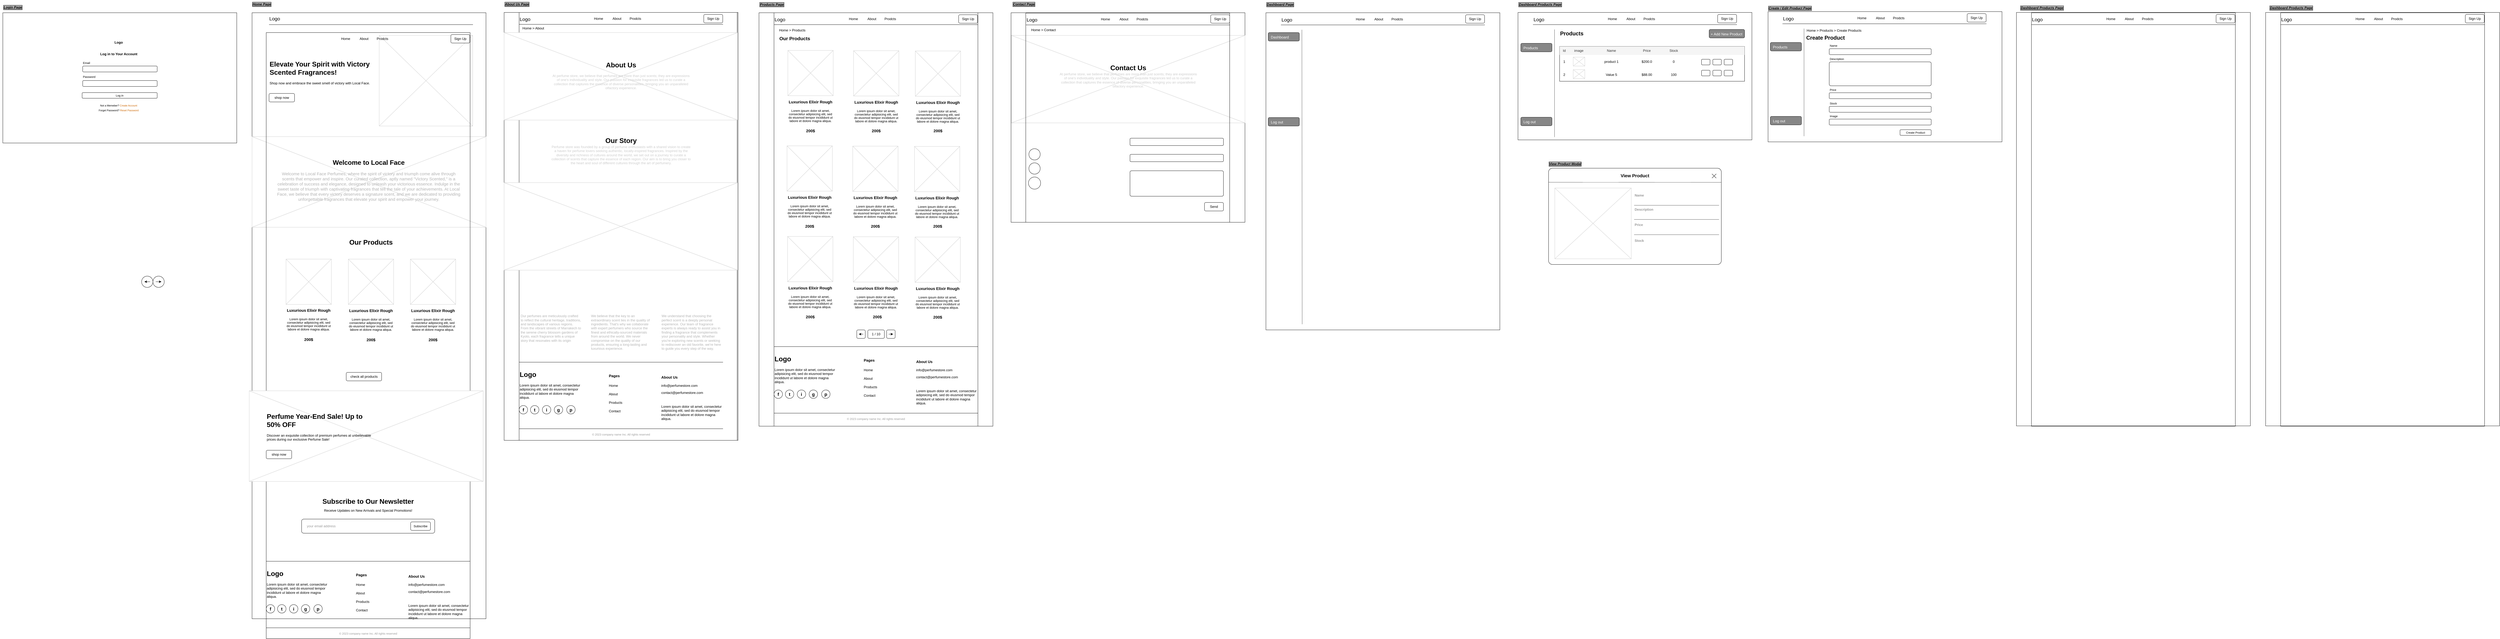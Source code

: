 <mxfile>
    <diagram name="Page-1" id="f1b7ffb7-ca1e-a977-7cf5-a751b3c06c05">
        <mxGraphModel dx="3385" dy="1648" grid="1" gridSize="10" guides="1" tooltips="1" connect="1" arrows="1" fold="1" page="0" pageScale="1" pageWidth="826" pageHeight="1169" background="light-dark(#FFFFFF,#000000)" math="0" shadow="0">
            <root>
                <mxCell id="0"/>
                <mxCell id="1" parent="0"/>
                <mxCell id="kTxBf1TP1A-4oTdFgtY4-59" value="" style="ellipse;whiteSpace=wrap;html=1;aspect=fixed;" parent="1" vertex="1">
                    <mxGeometry x="-390" y="930" width="40" height="40" as="geometry"/>
                </mxCell>
                <mxCell id="785_2pcN_aCQlDyxK6Ve-77" value="" style="rounded=0;whiteSpace=wrap;html=1;" parent="1" vertex="1">
                    <mxGeometry width="826" height="2140" as="geometry"/>
                </mxCell>
                <mxCell id="14" value="" style="verticalLabelPosition=bottom;verticalAlign=top;strokeWidth=1;shape=mxgraph.mockup.graphics.iconGrid;strokeColor=#CCCCCC;gridSize=1,1;" parent="1" vertex="1">
                    <mxGeometry y="437.5" width="826" height="320" as="geometry"/>
                </mxCell>
                <mxCell id="13" value="" style="verticalLabelPosition=bottom;verticalAlign=top;strokeWidth=1;shape=mxgraph.mockup.graphics.iconGrid;strokeColor=#CCCCCC;gridSize=1,1;" parent="1" vertex="1">
                    <mxGeometry x="449" y="80" width="330" height="320" as="geometry"/>
                </mxCell>
                <mxCell id="3" value="" style="line;strokeWidth=1;strokeColor=light-dark(#000000,#666666);" parent="1" vertex="1">
                    <mxGeometry x="60" y="37" width="720" height="10" as="geometry"/>
                </mxCell>
                <mxCell id="25" value="" style="verticalLabelPosition=bottom;verticalAlign=top;strokeWidth=1;shape=mxgraph.mockup.graphics.iconGrid;strokeColor=#CCCCCC;gridSize=1,1;" parent="1" vertex="1">
                    <mxGeometry x="120" y="870" width="160" height="160" as="geometry"/>
                </mxCell>
                <mxCell id="Zre4ykRQMAsjXhKFmeQh-62" value="Logo" style="text;html=1;align=left;verticalAlign=middle;resizable=0;points=[];autosize=1;strokeColor=none;fillColor=none;fontSize=17;" parent="1" vertex="1">
                    <mxGeometry x="59" y="7" width="60" height="30" as="geometry"/>
                </mxCell>
                <mxCell id="Zre4ykRQMAsjXhKFmeQh-67" value="&lt;h1 style=&quot;margin-top: 0px;&quot;&gt;&lt;div&gt;&lt;span&gt;&lt;/span&gt;&lt;span&gt;&lt;/span&gt;&lt;/div&gt;&lt;span style=&quot;white-space-collapse: preserve;&quot;&gt;Elevate Your Spirit with Victory Scented Fragrances!&lt;/span&gt;&lt;/h1&gt;&lt;p&gt;&lt;span&gt;&lt;/span&gt;&lt;span&gt;&lt;/span&gt;&lt;span style=&quot;white-space-collapse: preserve;&quot;&gt;Shop now and embrace the sweet smell of victory with Local Face. &lt;br&gt;&lt;/span&gt;&lt;/p&gt;" style="text;html=1;whiteSpace=wrap;overflow=hidden;rounded=0;" parent="1" vertex="1">
                    <mxGeometry x="60" y="161" width="380" height="109" as="geometry"/>
                </mxCell>
                <mxCell id="kTxBf1TP1A-4oTdFgtY4-37" value="shop now" style="rounded=1;whiteSpace=wrap;html=1;" parent="1" vertex="1">
                    <mxGeometry x="60" y="285" width="90" height="30" as="geometry"/>
                </mxCell>
                <mxCell id="kTxBf1TP1A-4oTdFgtY4-38" value="&lt;h1 style=&quot;margin-top: 0px;&quot;&gt;&lt;span style=&quot;white-space-collapse: preserve;&quot;&gt;&lt;font style=&quot;font-size: 23px;&quot;&gt;Welcome to Local Face&lt;/font&gt;&lt;/span&gt;&lt;/h1&gt;&lt;p&gt;&lt;span style=&quot;white-space-collapse: preserve;&quot;&gt;&lt;font color=&quot;#b3b3b3&quot; style=&quot;font-size: 15px;&quot;&gt;Welcome to Local Face Perfumes, where the spirit of victory and triumph come alive through scents that empower and inspire. Our curated collection, aptly named &quot;Victory Scented,&quot; is a celebration of success and elegance, designed to unleash your victorious essence. Indulge in the sweet taste of triumph with captivating fragrances that tell the tale of your achievements. At Local Face, we believe that every victory deserves a signature scent, and we are dedicated to providing unforgettable fragrances that elevate your spirit and empower your journey.&lt;/font&gt;&lt;/span&gt;&lt;/p&gt;" style="text;html=1;whiteSpace=wrap;overflow=hidden;rounded=0;align=center;" parent="1" vertex="1">
                    <mxGeometry x="87" y="508" width="650" height="179" as="geometry"/>
                </mxCell>
                <mxCell id="kTxBf1TP1A-4oTdFgtY4-39" value="" style="verticalLabelPosition=bottom;verticalAlign=top;strokeWidth=1;shape=mxgraph.mockup.graphics.iconGrid;strokeColor=#CCCCCC;gridSize=1,1;" parent="1" vertex="1">
                    <mxGeometry x="340" y="870" width="160" height="160" as="geometry"/>
                </mxCell>
                <mxCell id="kTxBf1TP1A-4oTdFgtY4-40" value="" style="verticalLabelPosition=bottom;verticalAlign=top;strokeWidth=1;shape=mxgraph.mockup.graphics.iconGrid;strokeColor=#CCCCCC;gridSize=1,1;" parent="1" vertex="1">
                    <mxGeometry x="559" y="870" width="160" height="160" as="geometry"/>
                </mxCell>
                <mxCell id="kTxBf1TP1A-4oTdFgtY4-42" value="&lt;h1 style=&quot;margin-top: 0px;&quot;&gt;Our Products&lt;/h1&gt;" style="text;html=1;whiteSpace=wrap;overflow=hidden;rounded=0;align=center;" parent="1" vertex="1">
                    <mxGeometry x="165" y="790" width="510" height="40" as="geometry"/>
                </mxCell>
                <mxCell id="kTxBf1TP1A-4oTdFgtY4-46" value="&lt;div style=&quot;line-height: 100%;&quot;&gt;&lt;h1 style=&quot;margin-top: 0px; line-height: 100%;&quot;&gt;&lt;span style=&quot;white-space-collapse: preserve;&quot;&gt;&lt;font style=&quot;font-size: 14px; line-height: 100%;&quot;&gt;Luxurious Elixir Rough&lt;/font&gt;&lt;/span&gt;&lt;/h1&gt;&lt;p&gt;&lt;font style=&quot;font-size: 11px; line-height: 100%;&quot;&gt;Lorem ipsum dolor sit amet, consectetur adipisicing elit, sed do eiusmod tempor incididunt ut labore et dolore magna aliqua.&lt;/font&gt;&lt;/p&gt;&lt;/div&gt;" style="text;html=1;whiteSpace=wrap;overflow=hidden;rounded=0;align=center;" parent="1" vertex="1">
                    <mxGeometry x="340" y="1030" width="160" height="140" as="geometry"/>
                </mxCell>
                <mxCell id="kTxBf1TP1A-4oTdFgtY4-47" value="&lt;b&gt;&lt;font style=&quot;font-size: 14px;&quot;&gt;200$&lt;/font&gt;&lt;/b&gt;" style="text;html=1;align=center;verticalAlign=middle;whiteSpace=wrap;rounded=0;" parent="1" vertex="1">
                    <mxGeometry x="400" y="1140" width="40" height="30" as="geometry"/>
                </mxCell>
                <mxCell id="kTxBf1TP1A-4oTdFgtY4-48" value="&lt;div style=&quot;line-height: 100%;&quot;&gt;&lt;h1 style=&quot;margin-top: 0px; line-height: 100%;&quot;&gt;&lt;span style=&quot;white-space-collapse: preserve;&quot;&gt;&lt;font style=&quot;font-size: 14px; line-height: 100%;&quot;&gt;Luxurious Elixir Rough&lt;/font&gt;&lt;/span&gt;&lt;/h1&gt;&lt;p&gt;&lt;font style=&quot;font-size: 11px; line-height: 100%;&quot;&gt;Lorem ipsum dolor sit amet, consectetur adipisicing elit, sed do eiusmod tempor incididunt ut labore et dolore magna aliqua.&lt;/font&gt;&lt;/p&gt;&lt;/div&gt;" style="text;html=1;whiteSpace=wrap;overflow=hidden;rounded=0;align=center;" parent="1" vertex="1">
                    <mxGeometry x="559" y="1030" width="160" height="140" as="geometry"/>
                </mxCell>
                <mxCell id="kTxBf1TP1A-4oTdFgtY4-49" value="&lt;b&gt;&lt;font style=&quot;font-size: 14px;&quot;&gt;200$&lt;/font&gt;&lt;/b&gt;" style="text;html=1;align=center;verticalAlign=middle;whiteSpace=wrap;rounded=0;" parent="1" vertex="1">
                    <mxGeometry x="619" y="1140" width="40" height="30" as="geometry"/>
                </mxCell>
                <mxCell id="kTxBf1TP1A-4oTdFgtY4-69" value="" style="swimlane;startSize=0;strokeColor=light-dark(#000000,#333333);" parent="1" vertex="1">
                    <mxGeometry x="50" y="70" width="720" height="2140" as="geometry"/>
                </mxCell>
                <mxCell id="kTxBf1TP1A-4oTdFgtY4-70" value="" style="verticalLabelPosition=bottom;verticalAlign=top;strokeWidth=1;shape=mxgraph.mockup.graphics.iconGrid;strokeColor=#CCCCCC;gridSize=1,1;" parent="kTxBf1TP1A-4oTdFgtY4-69" vertex="1">
                    <mxGeometry x="-60" y="1265" width="826" height="320" as="geometry"/>
                </mxCell>
                <mxCell id="kTxBf1TP1A-4oTdFgtY4-67" value="&lt;h1 style=&quot;margin-top: 0px;&quot;&gt;Perfume Year-End Sale! Up to 50% OFF&lt;/h1&gt;&lt;p&gt;&lt;span&gt;&lt;/span&gt;&lt;span&gt;&lt;/span&gt;&lt;span style=&quot;white-space-collapse: preserve;&quot;&gt;Discover an exquisite collection of premium perfumes at unbelievable prices during our exclusive Perfume Sale!&lt;/span&gt;&lt;/p&gt;" style="text;html=1;whiteSpace=wrap;overflow=hidden;rounded=0;" parent="kTxBf1TP1A-4oTdFgtY4-69" vertex="1">
                    <mxGeometry y="1335" width="380" height="170" as="geometry"/>
                </mxCell>
                <mxCell id="kTxBf1TP1A-4oTdFgtY4-75" value="shop now" style="rounded=1;whiteSpace=wrap;html=1;" parent="kTxBf1TP1A-4oTdFgtY4-69" vertex="1">
                    <mxGeometry y="1475" width="90" height="30" as="geometry"/>
                </mxCell>
                <mxCell id="kTxBf1TP1A-4oTdFgtY4-80" value="Home" style="text;html=1;align=center;verticalAlign=middle;resizable=0;points=[];autosize=1;strokeColor=none;fillColor=none;" parent="kTxBf1TP1A-4oTdFgtY4-69" vertex="1">
                    <mxGeometry x="250" y="7" width="60" height="30" as="geometry"/>
                </mxCell>
                <mxCell id="kTxBf1TP1A-4oTdFgtY4-79" value="About" style="text;html=1;align=center;verticalAlign=middle;resizable=0;points=[];autosize=1;strokeColor=none;fillColor=none;" parent="kTxBf1TP1A-4oTdFgtY4-69" vertex="1">
                    <mxGeometry x="320" y="7" width="50" height="30" as="geometry"/>
                </mxCell>
                <mxCell id="Zre4ykRQMAsjXhKFmeQh-61" value="Prodcts" style="text;html=1;align=center;verticalAlign=middle;resizable=0;points=[];autosize=1;strokeColor=none;fillColor=none;" parent="kTxBf1TP1A-4oTdFgtY4-69" vertex="1">
                    <mxGeometry x="380" y="7" width="60" height="30" as="geometry"/>
                </mxCell>
                <mxCell id="kTxBf1TP1A-4oTdFgtY4-81" value="" style="line;strokeWidth=1;strokeColor=light-dark(#000000,#666666);" parent="kTxBf1TP1A-4oTdFgtY4-69" vertex="1">
                    <mxGeometry y="1862" width="720" height="10" as="geometry"/>
                </mxCell>
                <mxCell id="kTxBf1TP1A-4oTdFgtY4-83" value="&lt;div style=&quot;line-height: 90%;&quot;&gt;&lt;h1 style=&quot;margin-top: 0px; line-height: 90%;&quot;&gt;&lt;span style=&quot;white-space-collapse: preserve;&quot;&gt;Subscribe to Our Newsletter&lt;/span&gt;&lt;/h1&gt;&lt;p&gt;&lt;span&gt;&lt;/span&gt;&lt;span&gt;&lt;/span&gt;&lt;span style=&quot;white-space-collapse: preserve;&quot;&gt;Receive Updates on New Arrivals and Special Promotions!&lt;/span&gt;&lt;/p&gt;&lt;/div&gt;" style="text;html=1;whiteSpace=wrap;overflow=hidden;rounded=0;align=center;" parent="kTxBf1TP1A-4oTdFgtY4-69" vertex="1">
                    <mxGeometry x="45" y="1638" width="630" height="140" as="geometry"/>
                </mxCell>
                <mxCell id="kTxBf1TP1A-4oTdFgtY4-84" value="&lt;font color=&quot;#999999&quot; style=&quot;&quot;&gt;&amp;nbsp; &amp;nbsp; &amp;nbsp;your email address&lt;/font&gt;" style="rounded=1;whiteSpace=wrap;html=1;align=left;" parent="kTxBf1TP1A-4oTdFgtY4-69" vertex="1">
                    <mxGeometry x="125" y="1718" width="470" height="50" as="geometry"/>
                </mxCell>
                <mxCell id="kTxBf1TP1A-4oTdFgtY4-85" value="&lt;font style=&quot;font-size: 11px;&quot;&gt;Subscribe&lt;/font&gt;" style="rounded=1;whiteSpace=wrap;html=1;" parent="kTxBf1TP1A-4oTdFgtY4-69" vertex="1">
                    <mxGeometry x="510" y="1728" width="70" height="30" as="geometry"/>
                </mxCell>
                <mxCell id="785_2pcN_aCQlDyxK6Ve-37" value="&lt;h1 style=&quot;margin-top: 0px;&quot;&gt;Logo&lt;/h1&gt;&lt;p&gt;Lorem ipsum dolor sit amet, consectetur adipisicing elit, sed do eiusmod tempor incididunt ut labore et dolore magna aliqua.&lt;/p&gt;" style="text;html=1;whiteSpace=wrap;overflow=hidden;rounded=0;" parent="kTxBf1TP1A-4oTdFgtY4-69" vertex="1">
                    <mxGeometry y="1890" width="220" height="120" as="geometry"/>
                </mxCell>
                <mxCell id="785_2pcN_aCQlDyxK6Ve-38" value="&lt;font&gt;&lt;span&gt;f&lt;/span&gt;&lt;/font&gt;" style="ellipse;whiteSpace=wrap;html=1;aspect=fixed;fontSize=16;fontStyle=1" parent="kTxBf1TP1A-4oTdFgtY4-69" vertex="1">
                    <mxGeometry y="2020" width="30" height="30" as="geometry"/>
                </mxCell>
                <mxCell id="785_2pcN_aCQlDyxK6Ve-52" value="&lt;font&gt;&lt;span&gt;t&lt;/span&gt;&lt;/font&gt;" style="ellipse;whiteSpace=wrap;html=1;aspect=fixed;fontSize=16;fontStyle=1" parent="kTxBf1TP1A-4oTdFgtY4-69" vertex="1">
                    <mxGeometry x="40" y="2020" width="30" height="30" as="geometry"/>
                </mxCell>
                <mxCell id="785_2pcN_aCQlDyxK6Ve-53" value="i" style="ellipse;whiteSpace=wrap;html=1;aspect=fixed;fontSize=16;fontStyle=1" parent="kTxBf1TP1A-4oTdFgtY4-69" vertex="1">
                    <mxGeometry x="82" y="2020" width="30" height="30" as="geometry"/>
                </mxCell>
                <mxCell id="785_2pcN_aCQlDyxK6Ve-54" value="g" style="ellipse;whiteSpace=wrap;html=1;aspect=fixed;fontSize=16;fontStyle=1" parent="kTxBf1TP1A-4oTdFgtY4-69" vertex="1">
                    <mxGeometry x="124" y="2020" width="30" height="30" as="geometry"/>
                </mxCell>
                <mxCell id="785_2pcN_aCQlDyxK6Ve-55" value="p" style="ellipse;whiteSpace=wrap;html=1;aspect=fixed;fontSize=16;fontStyle=1" parent="kTxBf1TP1A-4oTdFgtY4-69" vertex="1">
                    <mxGeometry x="168" y="2020" width="30" height="30" as="geometry"/>
                </mxCell>
                <mxCell id="785_2pcN_aCQlDyxK6Ve-57" value="&lt;font color=&quot;#999999&quot; style=&quot;font-size: 10px;&quot;&gt;© 2023 company name Inc. All rights reserved&lt;/font&gt;" style="text;html=1;align=center;verticalAlign=middle;whiteSpace=wrap;rounded=0;" parent="kTxBf1TP1A-4oTdFgtY4-69" vertex="1">
                    <mxGeometry y="2107" width="720" height="30" as="geometry"/>
                </mxCell>
                <mxCell id="785_2pcN_aCQlDyxK6Ve-59" value="" style="line;strokeWidth=1;strokeColor=light-dark(#000000,#666666);" parent="kTxBf1TP1A-4oTdFgtY4-69" vertex="1">
                    <mxGeometry y="2097" width="720" height="10" as="geometry"/>
                </mxCell>
                <mxCell id="785_2pcN_aCQlDyxK6Ve-61" value="&lt;b&gt;&lt;font style=&quot;font-size: 13px;&quot;&gt;Pages&lt;/font&gt;&lt;/b&gt;" style="text;html=1;align=left;verticalAlign=middle;resizable=0;points=[];autosize=1;strokeColor=none;fillColor=none;" parent="kTxBf1TP1A-4oTdFgtY4-69" vertex="1">
                    <mxGeometry x="315" y="1900" width="60" height="30" as="geometry"/>
                </mxCell>
                <mxCell id="785_2pcN_aCQlDyxK6Ve-62" value="Home" style="text;html=1;align=left;verticalAlign=middle;resizable=0;points=[];autosize=1;strokeColor=none;fillColor=none;" parent="kTxBf1TP1A-4oTdFgtY4-69" vertex="1">
                    <mxGeometry x="315" y="1935" width="60" height="30" as="geometry"/>
                </mxCell>
                <mxCell id="785_2pcN_aCQlDyxK6Ve-63" value="About" style="text;html=1;align=left;verticalAlign=middle;resizable=0;points=[];autosize=1;strokeColor=none;fillColor=none;" parent="kTxBf1TP1A-4oTdFgtY4-69" vertex="1">
                    <mxGeometry x="315" y="1965" width="50" height="30" as="geometry"/>
                </mxCell>
                <mxCell id="785_2pcN_aCQlDyxK6Ve-64" value="Products" style="text;html=1;align=left;verticalAlign=middle;resizable=0;points=[];autosize=1;strokeColor=none;fillColor=none;" parent="kTxBf1TP1A-4oTdFgtY4-69" vertex="1">
                    <mxGeometry x="315" y="1995" width="70" height="30" as="geometry"/>
                </mxCell>
                <mxCell id="785_2pcN_aCQlDyxK6Ve-65" value="Contact" style="text;html=1;align=left;verticalAlign=middle;resizable=0;points=[];autosize=1;strokeColor=none;fillColor=none;" parent="kTxBf1TP1A-4oTdFgtY4-69" vertex="1">
                    <mxGeometry x="315" y="2025" width="60" height="30" as="geometry"/>
                </mxCell>
                <mxCell id="785_2pcN_aCQlDyxK6Ve-66" value="&lt;b&gt;&lt;font style=&quot;font-size: 13px;&quot;&gt;About Us&lt;/font&gt;&lt;/b&gt;" style="text;html=1;align=left;verticalAlign=middle;resizable=0;points=[];autosize=1;strokeColor=none;fillColor=none;" parent="kTxBf1TP1A-4oTdFgtY4-69" vertex="1">
                    <mxGeometry x="500" y="1905" width="80" height="30" as="geometry"/>
                </mxCell>
                <mxCell id="785_2pcN_aCQlDyxK6Ve-67" value="info@perfumestore.com" style="text;html=1;align=left;verticalAlign=middle;resizable=0;points=[];autosize=1;strokeColor=none;fillColor=none;" parent="kTxBf1TP1A-4oTdFgtY4-69" vertex="1">
                    <mxGeometry x="500" y="1935" width="150" height="30" as="geometry"/>
                </mxCell>
                <mxCell id="785_2pcN_aCQlDyxK6Ve-68" value="contact@perfumestore.com" style="text;html=1;align=left;verticalAlign=middle;resizable=0;points=[];autosize=1;strokeColor=none;fillColor=none;" parent="kTxBf1TP1A-4oTdFgtY4-69" vertex="1">
                    <mxGeometry x="500" y="1960" width="170" height="30" as="geometry"/>
                </mxCell>
                <mxCell id="785_2pcN_aCQlDyxK6Ve-73" value="Lorem ipsum dolor sit amet, consectetur adipisicing elit, sed do eiusmod tempor incididunt ut labore et dolore magna aliqua." style="text;html=1;whiteSpace=wrap;overflow=hidden;rounded=0;" parent="kTxBf1TP1A-4oTdFgtY4-69" vertex="1">
                    <mxGeometry x="500" y="2010" width="220" height="70" as="geometry"/>
                </mxCell>
                <mxCell id="785_2pcN_aCQlDyxK6Ve-74" value="Sign Up" style="rounded=1;whiteSpace=wrap;html=1;" parent="kTxBf1TP1A-4oTdFgtY4-69" vertex="1">
                    <mxGeometry x="652" y="7" width="67" height="30" as="geometry"/>
                </mxCell>
                <mxCell id="147" value="check all products" style="rounded=1;whiteSpace=wrap;html=1;" parent="kTxBf1TP1A-4oTdFgtY4-69" vertex="1">
                    <mxGeometry x="282.5" y="1200" width="125" height="30" as="geometry"/>
                </mxCell>
                <mxCell id="kTxBf1TP1A-4oTdFgtY4-43" value="&lt;div style=&quot;line-height: 100%;&quot;&gt;&lt;h1 style=&quot;margin-top: 0px; line-height: 100%;&quot;&gt;&lt;span style=&quot;white-space-collapse: preserve;&quot;&gt;&lt;font style=&quot;font-size: 14px; line-height: 100%;&quot;&gt;Luxurious Elixir Rough&lt;/font&gt;&lt;/span&gt;&lt;/h1&gt;&lt;p&gt;&lt;font style=&quot;font-size: 11px; line-height: 100%;&quot;&gt;Lorem ipsum dolor sit amet, consectetur adipisicing elit, sed do eiusmod tempor incididunt ut labore et dolore magna aliqua.&lt;/font&gt;&lt;/p&gt;&lt;/div&gt;" style="text;html=1;whiteSpace=wrap;overflow=hidden;rounded=0;align=center;" parent="kTxBf1TP1A-4oTdFgtY4-69" vertex="1">
                    <mxGeometry x="70" y="959" width="160" height="140" as="geometry"/>
                </mxCell>
                <mxCell id="kTxBf1TP1A-4oTdFgtY4-44" value="&lt;b&gt;&lt;font style=&quot;font-size: 14px;&quot;&gt;200$&lt;/font&gt;&lt;/b&gt;" style="text;html=1;align=center;verticalAlign=middle;whiteSpace=wrap;rounded=0;" parent="kTxBf1TP1A-4oTdFgtY4-69" vertex="1">
                    <mxGeometry x="130" y="1069" width="40" height="30" as="geometry"/>
                </mxCell>
                <mxCell id="39" value="" style="rounded=0;whiteSpace=wrap;html=1;labelBackgroundColor=#999999;" parent="1" vertex="1">
                    <mxGeometry x="890" y="-1" width="826" height="1511" as="geometry"/>
                </mxCell>
                <mxCell id="40" value="" style="swimlane;startSize=0;strokeColor=light-dark(#000000,#333333);" parent="1" vertex="1">
                    <mxGeometry x="943" y="-1" width="770" height="1511" as="geometry"/>
                </mxCell>
                <mxCell id="44" value="Home" style="text;html=1;align=center;verticalAlign=middle;resizable=0;points=[];autosize=1;strokeColor=none;fillColor=none;" parent="40" vertex="1">
                    <mxGeometry x="250" y="7" width="60" height="30" as="geometry"/>
                </mxCell>
                <mxCell id="45" value="About" style="text;html=1;align=center;verticalAlign=middle;resizable=0;points=[];autosize=1;strokeColor=none;fillColor=none;" parent="40" vertex="1">
                    <mxGeometry x="320" y="7" width="50" height="30" as="geometry"/>
                </mxCell>
                <mxCell id="46" value="Prodcts" style="text;html=1;align=center;verticalAlign=middle;resizable=0;points=[];autosize=1;strokeColor=none;fillColor=none;" parent="40" vertex="1">
                    <mxGeometry x="380" y="7" width="60" height="30" as="geometry"/>
                </mxCell>
                <mxCell id="47" value="" style="line;strokeWidth=1;strokeColor=light-dark(#000000,#666666);labelBackgroundColor=#999999;" parent="40" vertex="1">
                    <mxGeometry y="1230" width="720" height="10" as="geometry"/>
                </mxCell>
                <mxCell id="51" value="&lt;h1 style=&quot;margin-top: 0px;&quot;&gt;Logo&lt;/h1&gt;&lt;p&gt;Lorem ipsum dolor sit amet, consectetur adipisicing elit, sed do eiusmod tempor incididunt ut labore et dolore magna aliqua.&lt;/p&gt;" style="text;html=1;whiteSpace=wrap;overflow=hidden;rounded=0;" parent="40" vertex="1">
                    <mxGeometry y="1258" width="220" height="120" as="geometry"/>
                </mxCell>
                <mxCell id="52" value="&lt;font&gt;&lt;span&gt;f&lt;/span&gt;&lt;/font&gt;" style="ellipse;whiteSpace=wrap;html=1;aspect=fixed;fontSize=16;fontStyle=1" parent="40" vertex="1">
                    <mxGeometry y="1388" width="30" height="30" as="geometry"/>
                </mxCell>
                <mxCell id="53" value="&lt;font&gt;&lt;span&gt;t&lt;/span&gt;&lt;/font&gt;" style="ellipse;whiteSpace=wrap;html=1;aspect=fixed;fontSize=16;fontStyle=1" parent="40" vertex="1">
                    <mxGeometry x="40" y="1388" width="30" height="30" as="geometry"/>
                </mxCell>
                <mxCell id="54" value="i" style="ellipse;whiteSpace=wrap;html=1;aspect=fixed;fontSize=16;fontStyle=1" parent="40" vertex="1">
                    <mxGeometry x="82" y="1388" width="30" height="30" as="geometry"/>
                </mxCell>
                <mxCell id="55" value="g" style="ellipse;whiteSpace=wrap;html=1;aspect=fixed;fontSize=16;fontStyle=1" parent="40" vertex="1">
                    <mxGeometry x="124" y="1388" width="30" height="30" as="geometry"/>
                </mxCell>
                <mxCell id="56" value="p" style="ellipse;whiteSpace=wrap;html=1;aspect=fixed;fontSize=16;fontStyle=1" parent="40" vertex="1">
                    <mxGeometry x="168" y="1388" width="30" height="30" as="geometry"/>
                </mxCell>
                <mxCell id="57" value="&lt;font color=&quot;#999999&quot; style=&quot;font-size: 10px;&quot;&gt;© 2023 company name Inc. All rights reserved&lt;/font&gt;" style="text;html=1;align=center;verticalAlign=middle;whiteSpace=wrap;rounded=0;" parent="40" vertex="1">
                    <mxGeometry y="1475" width="720" height="30" as="geometry"/>
                </mxCell>
                <mxCell id="58" value="" style="line;strokeWidth=1;strokeColor=light-dark(#000000,#666666);labelBackgroundColor=#999999;" parent="40" vertex="1">
                    <mxGeometry y="1465" width="720" height="10" as="geometry"/>
                </mxCell>
                <mxCell id="59" value="&lt;b&gt;&lt;font style=&quot;font-size: 13px;&quot;&gt;Pages&lt;/font&gt;&lt;/b&gt;" style="text;html=1;align=left;verticalAlign=middle;resizable=0;points=[];autosize=1;strokeColor=none;fillColor=none;" parent="40" vertex="1">
                    <mxGeometry x="315" y="1268" width="60" height="30" as="geometry"/>
                </mxCell>
                <mxCell id="60" value="Home" style="text;html=1;align=left;verticalAlign=middle;resizable=0;points=[];autosize=1;strokeColor=none;fillColor=none;" parent="40" vertex="1">
                    <mxGeometry x="315" y="1303" width="60" height="30" as="geometry"/>
                </mxCell>
                <mxCell id="61" value="About" style="text;html=1;align=left;verticalAlign=middle;resizable=0;points=[];autosize=1;strokeColor=none;fillColor=none;" parent="40" vertex="1">
                    <mxGeometry x="315" y="1333" width="50" height="30" as="geometry"/>
                </mxCell>
                <mxCell id="62" value="Products" style="text;html=1;align=left;verticalAlign=middle;resizable=0;points=[];autosize=1;strokeColor=none;fillColor=none;" parent="40" vertex="1">
                    <mxGeometry x="315" y="1363" width="70" height="30" as="geometry"/>
                </mxCell>
                <mxCell id="63" value="Contact" style="text;html=1;align=left;verticalAlign=middle;resizable=0;points=[];autosize=1;strokeColor=none;fillColor=none;" parent="40" vertex="1">
                    <mxGeometry x="315" y="1393" width="60" height="30" as="geometry"/>
                </mxCell>
                <mxCell id="64" value="&lt;b&gt;&lt;font style=&quot;font-size: 13px;&quot;&gt;About Us&lt;/font&gt;&lt;/b&gt;" style="text;html=1;align=left;verticalAlign=middle;resizable=0;points=[];autosize=1;strokeColor=none;fillColor=none;" parent="40" vertex="1">
                    <mxGeometry x="500" y="1273" width="80" height="30" as="geometry"/>
                </mxCell>
                <mxCell id="65" value="info@perfumestore.com" style="text;html=1;align=left;verticalAlign=middle;resizable=0;points=[];autosize=1;strokeColor=none;fillColor=none;" parent="40" vertex="1">
                    <mxGeometry x="500" y="1303" width="150" height="30" as="geometry"/>
                </mxCell>
                <mxCell id="66" value="contact@perfumestore.com" style="text;html=1;align=left;verticalAlign=middle;resizable=0;points=[];autosize=1;strokeColor=none;fillColor=none;" parent="40" vertex="1">
                    <mxGeometry x="500" y="1328" width="170" height="30" as="geometry"/>
                </mxCell>
                <mxCell id="67" value="Lorem ipsum dolor sit amet, consectetur adipisicing elit, sed do eiusmod tempor incididunt ut labore et dolore magna aliqua." style="text;html=1;whiteSpace=wrap;overflow=hidden;rounded=0;" parent="40" vertex="1">
                    <mxGeometry x="500" y="1378" width="220" height="70" as="geometry"/>
                </mxCell>
                <mxCell id="68" value="Sign Up" style="rounded=1;whiteSpace=wrap;html=1;" parent="40" vertex="1">
                    <mxGeometry x="652" y="7" width="67" height="30" as="geometry"/>
                </mxCell>
                <mxCell id="71" value="" style="line;strokeWidth=1;strokeColor=light-dark(#000000,#666666);labelBackgroundColor=#999999;" parent="40" vertex="1">
                    <mxGeometry y="37" width="720" height="10" as="geometry"/>
                </mxCell>
                <mxCell id="192" value="" style="verticalLabelPosition=bottom;verticalAlign=top;strokeWidth=1;shape=mxgraph.mockup.graphics.iconGrid;strokeColor=#CCCCCC;gridSize=1,1;" parent="40" vertex="1">
                    <mxGeometry x="-53" y="71" width="825" height="309" as="geometry"/>
                </mxCell>
                <mxCell id="194" value="&lt;h1&gt;About Us&lt;/h1&gt;&lt;p&gt;&lt;/p&gt;&lt;span style=&quot;&quot;&gt;&lt;font color=&quot;#cccccc&quot;&gt;At perfume store, we believe that perfumes are more than just scents; they are expressions of one's individuality and style. Our passion for exquisite fragrances led us to curate a collection that captures the essence of diverse personalities, bringing you an unparalleled olfactory experience.&lt;/font&gt;&lt;/span&gt;" style="text;html=1;strokeColor=none;fillColor=none;spacing=5;spacingTop=-20;whiteSpace=wrap;overflow=hidden;rounded=0;align=center;" parent="40" vertex="1">
                    <mxGeometry x="110" y="165.5" width="500" height="120" as="geometry"/>
                </mxCell>
                <mxCell id="69" value="Logo" style="text;html=1;align=left;verticalAlign=middle;resizable=0;points=[];autosize=1;strokeColor=none;fillColor=none;fontSize=17;" parent="1" vertex="1">
                    <mxGeometry x="943" y="9" width="60" height="30" as="geometry"/>
                </mxCell>
                <mxCell id="86" value="&lt;font color=&quot;#000000&quot;&gt;&lt;b&gt;&lt;i&gt;&lt;u&gt;Home Page&lt;/u&gt;&lt;/i&gt;&lt;/b&gt;&lt;/font&gt;" style="text;html=1;align=center;verticalAlign=middle;resizable=0;points=[];autosize=1;strokeColor=none;fillColor=none;fontColor=#B3B3B3;labelBackgroundColor=#B3B3B3;labelBorderColor=default;spacingTop=0;spacing=5;" parent="1" vertex="1">
                    <mxGeometry x="-11" y="-45" width="90" height="30" as="geometry"/>
                </mxCell>
                <mxCell id="87" value="&lt;font color=&quot;#000000&quot;&gt;&lt;b&gt;&lt;i&gt;&lt;u&gt;About Us Page&lt;/u&gt;&lt;/i&gt;&lt;/b&gt;&lt;/font&gt;" style="text;html=1;align=center;verticalAlign=middle;resizable=0;points=[];autosize=1;strokeColor=none;fillColor=none;fontColor=#B3B3B3;labelBackgroundColor=#B3B3B3;labelBorderColor=default;spacingTop=0;spacing=5;" parent="1" vertex="1">
                    <mxGeometry x="880" y="-45" width="110" height="30" as="geometry"/>
                </mxCell>
                <mxCell id="88" value="" style="rounded=0;whiteSpace=wrap;html=1;labelBackgroundColor=#999999;" parent="1" vertex="1">
                    <mxGeometry x="1790" width="826" height="1460" as="geometry"/>
                </mxCell>
                <mxCell id="89" value="" style="swimlane;startSize=0;strokeColor=light-dark(#000000,#333333);" parent="1" vertex="1">
                    <mxGeometry x="1843" width="720" height="1460" as="geometry"/>
                </mxCell>
                <mxCell id="90" value="Home" style="text;html=1;align=center;verticalAlign=middle;resizable=0;points=[];autosize=1;strokeColor=none;fillColor=none;" parent="89" vertex="1">
                    <mxGeometry x="250" y="7" width="60" height="30" as="geometry"/>
                </mxCell>
                <mxCell id="91" value="About" style="text;html=1;align=center;verticalAlign=middle;resizable=0;points=[];autosize=1;strokeColor=none;fillColor=none;" parent="89" vertex="1">
                    <mxGeometry x="320" y="7" width="50" height="30" as="geometry"/>
                </mxCell>
                <mxCell id="92" value="Prodcts" style="text;html=1;align=center;verticalAlign=middle;resizable=0;points=[];autosize=1;strokeColor=none;fillColor=none;" parent="89" vertex="1">
                    <mxGeometry x="380" y="7" width="60" height="30" as="geometry"/>
                </mxCell>
                <mxCell id="93" value="" style="line;strokeWidth=1;strokeColor=light-dark(#000000,#666666);labelBackgroundColor=#999999;" parent="89" vertex="1">
                    <mxGeometry y="1174" width="720" height="10" as="geometry"/>
                </mxCell>
                <mxCell id="94" value="&lt;h1 style=&quot;margin-top: 0px;&quot;&gt;Logo&lt;/h1&gt;&lt;p&gt;Lorem ipsum dolor sit amet, consectetur adipisicing elit, sed do eiusmod tempor incididunt ut labore et dolore magna aliqua.&lt;/p&gt;" style="text;html=1;whiteSpace=wrap;overflow=hidden;rounded=0;" parent="89" vertex="1">
                    <mxGeometry y="1202" width="220" height="120" as="geometry"/>
                </mxCell>
                <mxCell id="95" value="&lt;font&gt;&lt;span&gt;f&lt;/span&gt;&lt;/font&gt;" style="ellipse;whiteSpace=wrap;html=1;aspect=fixed;fontSize=16;fontStyle=1" parent="89" vertex="1">
                    <mxGeometry y="1332" width="30" height="30" as="geometry"/>
                </mxCell>
                <mxCell id="96" value="&lt;font&gt;&lt;span&gt;t&lt;/span&gt;&lt;/font&gt;" style="ellipse;whiteSpace=wrap;html=1;aspect=fixed;fontSize=16;fontStyle=1" parent="89" vertex="1">
                    <mxGeometry x="40" y="1332" width="30" height="30" as="geometry"/>
                </mxCell>
                <mxCell id="97" value="i" style="ellipse;whiteSpace=wrap;html=1;aspect=fixed;fontSize=16;fontStyle=1" parent="89" vertex="1">
                    <mxGeometry x="82" y="1332" width="30" height="30" as="geometry"/>
                </mxCell>
                <mxCell id="98" value="g" style="ellipse;whiteSpace=wrap;html=1;aspect=fixed;fontSize=16;fontStyle=1" parent="89" vertex="1">
                    <mxGeometry x="124" y="1332" width="30" height="30" as="geometry"/>
                </mxCell>
                <mxCell id="99" value="p" style="ellipse;whiteSpace=wrap;html=1;aspect=fixed;fontSize=16;fontStyle=1" parent="89" vertex="1">
                    <mxGeometry x="168" y="1332" width="30" height="30" as="geometry"/>
                </mxCell>
                <mxCell id="100" value="&lt;font color=&quot;#999999&quot; style=&quot;font-size: 10px;&quot;&gt;© 2023 company name Inc. All rights reserved&lt;/font&gt;" style="text;html=1;align=center;verticalAlign=middle;whiteSpace=wrap;rounded=0;" parent="89" vertex="1">
                    <mxGeometry y="1419" width="720" height="30" as="geometry"/>
                </mxCell>
                <mxCell id="101" value="" style="line;strokeWidth=1;strokeColor=light-dark(#000000,#666666);labelBackgroundColor=#999999;" parent="89" vertex="1">
                    <mxGeometry y="1409" width="720" height="10" as="geometry"/>
                </mxCell>
                <mxCell id="102" value="&lt;b&gt;&lt;font style=&quot;font-size: 13px;&quot;&gt;Pages&lt;/font&gt;&lt;/b&gt;" style="text;html=1;align=left;verticalAlign=middle;resizable=0;points=[];autosize=1;strokeColor=none;fillColor=none;" parent="89" vertex="1">
                    <mxGeometry x="315" y="1212" width="60" height="30" as="geometry"/>
                </mxCell>
                <mxCell id="103" value="Home" style="text;html=1;align=left;verticalAlign=middle;resizable=0;points=[];autosize=1;strokeColor=none;fillColor=none;" parent="89" vertex="1">
                    <mxGeometry x="315" y="1247" width="60" height="30" as="geometry"/>
                </mxCell>
                <mxCell id="104" value="About" style="text;html=1;align=left;verticalAlign=middle;resizable=0;points=[];autosize=1;strokeColor=none;fillColor=none;" parent="89" vertex="1">
                    <mxGeometry x="315" y="1277" width="50" height="30" as="geometry"/>
                </mxCell>
                <mxCell id="105" value="Products" style="text;html=1;align=left;verticalAlign=middle;resizable=0;points=[];autosize=1;strokeColor=none;fillColor=none;" parent="89" vertex="1">
                    <mxGeometry x="315" y="1307" width="70" height="30" as="geometry"/>
                </mxCell>
                <mxCell id="106" value="Contact" style="text;html=1;align=left;verticalAlign=middle;resizable=0;points=[];autosize=1;strokeColor=none;fillColor=none;" parent="89" vertex="1">
                    <mxGeometry x="315" y="1337" width="60" height="30" as="geometry"/>
                </mxCell>
                <mxCell id="107" value="&lt;b&gt;&lt;font style=&quot;font-size: 13px;&quot;&gt;About Us&lt;/font&gt;&lt;/b&gt;" style="text;html=1;align=left;verticalAlign=middle;resizable=0;points=[];autosize=1;strokeColor=none;fillColor=none;" parent="89" vertex="1">
                    <mxGeometry x="500" y="1217" width="80" height="30" as="geometry"/>
                </mxCell>
                <mxCell id="108" value="info@perfumestore.com" style="text;html=1;align=left;verticalAlign=middle;resizable=0;points=[];autosize=1;strokeColor=none;fillColor=none;" parent="89" vertex="1">
                    <mxGeometry x="500" y="1247" width="150" height="30" as="geometry"/>
                </mxCell>
                <mxCell id="109" value="contact@perfumestore.com" style="text;html=1;align=left;verticalAlign=middle;resizable=0;points=[];autosize=1;strokeColor=none;fillColor=none;" parent="89" vertex="1">
                    <mxGeometry x="500" y="1272" width="170" height="30" as="geometry"/>
                </mxCell>
                <mxCell id="110" value="Lorem ipsum dolor sit amet, consectetur adipisicing elit, sed do eiusmod tempor incididunt ut labore et dolore magna aliqua." style="text;html=1;whiteSpace=wrap;overflow=hidden;rounded=0;" parent="89" vertex="1">
                    <mxGeometry x="500" y="1322" width="220" height="70" as="geometry"/>
                </mxCell>
                <mxCell id="111" value="Sign Up" style="rounded=1;whiteSpace=wrap;html=1;" parent="89" vertex="1">
                    <mxGeometry x="652" y="7" width="67" height="30" as="geometry"/>
                </mxCell>
                <mxCell id="112" value="" style="line;strokeWidth=1;strokeColor=light-dark(#000000,#666666);labelBackgroundColor=#999999;" parent="89" vertex="1">
                    <mxGeometry y="37" width="720" height="10" as="geometry"/>
                </mxCell>
                <mxCell id="166" value="" style="verticalLabelPosition=bottom;verticalAlign=top;strokeWidth=1;shape=mxgraph.mockup.graphics.iconGrid;strokeColor=#CCCCCC;gridSize=1,1;" parent="89" vertex="1">
                    <mxGeometry x="496" y="472" width="160" height="160" as="geometry"/>
                </mxCell>
                <mxCell id="167" value="&lt;div style=&quot;line-height: 100%;&quot;&gt;&lt;h1 style=&quot;margin-top: 0px; line-height: 100%;&quot;&gt;&lt;span style=&quot;white-space-collapse: preserve;&quot;&gt;&lt;font style=&quot;font-size: 14px; line-height: 100%;&quot;&gt;Luxurious Elixir Rough&lt;/font&gt;&lt;/span&gt;&lt;/h1&gt;&lt;p&gt;&lt;font style=&quot;font-size: 11px; line-height: 100%;&quot;&gt;Lorem ipsum dolor sit amet, consectetur adipisicing elit, sed do eiusmod tempor incididunt ut labore et dolore magna aliqua.&lt;/font&gt;&lt;/p&gt;&lt;/div&gt;" style="text;html=1;whiteSpace=wrap;overflow=hidden;rounded=0;align=center;" parent="89" vertex="1">
                    <mxGeometry x="496" y="632" width="160" height="140" as="geometry"/>
                </mxCell>
                <mxCell id="168" value="&lt;b&gt;&lt;font style=&quot;font-size: 14px;&quot;&gt;200$&lt;/font&gt;&lt;/b&gt;" style="text;html=1;align=center;verticalAlign=middle;whiteSpace=wrap;rounded=0;" parent="89" vertex="1">
                    <mxGeometry x="558" y="739" width="40" height="30" as="geometry"/>
                </mxCell>
                <mxCell id="169" value="" style="verticalLabelPosition=bottom;verticalAlign=top;strokeWidth=1;shape=mxgraph.mockup.graphics.iconGrid;strokeColor=#CCCCCC;gridSize=1,1;" parent="89" vertex="1">
                    <mxGeometry x="278" y="471" width="160" height="160" as="geometry"/>
                </mxCell>
                <mxCell id="170" value="&lt;div style=&quot;line-height: 100%;&quot;&gt;&lt;h1 style=&quot;margin-top: 0px; line-height: 100%;&quot;&gt;&lt;span style=&quot;white-space-collapse: preserve;&quot;&gt;&lt;font style=&quot;font-size: 14px; line-height: 100%;&quot;&gt;Luxurious Elixir Rough&lt;/font&gt;&lt;/span&gt;&lt;/h1&gt;&lt;p&gt;&lt;font style=&quot;font-size: 11px; line-height: 100%;&quot;&gt;Lorem ipsum dolor sit amet, consectetur adipisicing elit, sed do eiusmod tempor incididunt ut labore et dolore magna aliqua.&lt;/font&gt;&lt;/p&gt;&lt;/div&gt;" style="text;html=1;whiteSpace=wrap;overflow=hidden;rounded=0;align=center;" parent="89" vertex="1">
                    <mxGeometry x="278" y="631" width="160" height="140" as="geometry"/>
                </mxCell>
                <mxCell id="171" value="&lt;b&gt;&lt;font style=&quot;font-size: 14px;&quot;&gt;200$&lt;/font&gt;&lt;/b&gt;" style="text;html=1;align=center;verticalAlign=middle;whiteSpace=wrap;rounded=0;" parent="89" vertex="1">
                    <mxGeometry x="338" y="739" width="40" height="30" as="geometry"/>
                </mxCell>
                <mxCell id="172" value="&lt;div style=&quot;line-height: 100%;&quot;&gt;&lt;h1 style=&quot;margin-top: 0px; line-height: 100%;&quot;&gt;&lt;span style=&quot;white-space-collapse: preserve;&quot;&gt;&lt;font style=&quot;font-size: 14px; line-height: 100%;&quot;&gt;Luxurious Elixir Rough&lt;/font&gt;&lt;/span&gt;&lt;/h1&gt;&lt;p&gt;&lt;font style=&quot;font-size: 11px; line-height: 100%;&quot;&gt;Lorem ipsum dolor sit amet, consectetur adipisicing elit, sed do eiusmod tempor incididunt ut labore et dolore magna aliqua.&lt;/font&gt;&lt;/p&gt;&lt;/div&gt;" style="text;html=1;whiteSpace=wrap;overflow=hidden;rounded=0;align=center;" parent="89" vertex="1">
                    <mxGeometry x="46" y="630" width="160" height="140" as="geometry"/>
                </mxCell>
                <mxCell id="173" value="&lt;b&gt;&lt;font style=&quot;font-size: 14px;&quot;&gt;200$&lt;/font&gt;&lt;/b&gt;" style="text;html=1;align=center;verticalAlign=middle;whiteSpace=wrap;rounded=0;" parent="89" vertex="1">
                    <mxGeometry x="106" y="739" width="40" height="30" as="geometry"/>
                </mxCell>
                <mxCell id="174" value="" style="verticalLabelPosition=bottom;verticalAlign=top;strokeWidth=1;shape=mxgraph.mockup.graphics.iconGrid;strokeColor=#CCCCCC;gridSize=1,1;" parent="89" vertex="1">
                    <mxGeometry x="46" y="470" width="160" height="160" as="geometry"/>
                </mxCell>
                <mxCell id="175" value="" style="verticalLabelPosition=bottom;verticalAlign=top;strokeWidth=1;shape=mxgraph.mockup.graphics.iconGrid;strokeColor=#CCCCCC;gridSize=1,1;" parent="89" vertex="1">
                    <mxGeometry x="498" y="792" width="160" height="160" as="geometry"/>
                </mxCell>
                <mxCell id="176" value="&lt;div style=&quot;line-height: 100%;&quot;&gt;&lt;h1 style=&quot;margin-top: 0px; line-height: 100%;&quot;&gt;&lt;span style=&quot;white-space-collapse: preserve;&quot;&gt;&lt;font style=&quot;font-size: 14px; line-height: 100%;&quot;&gt;Luxurious Elixir Rough&lt;/font&gt;&lt;/span&gt;&lt;/h1&gt;&lt;p&gt;&lt;font style=&quot;font-size: 11px; line-height: 100%;&quot;&gt;Lorem ipsum dolor sit amet, consectetur adipisicing elit, sed do eiusmod tempor incididunt ut labore et dolore magna aliqua.&lt;/font&gt;&lt;/p&gt;&lt;/div&gt;" style="text;html=1;whiteSpace=wrap;overflow=hidden;rounded=0;align=center;" parent="89" vertex="1">
                    <mxGeometry x="498" y="952" width="160" height="140" as="geometry"/>
                </mxCell>
                <mxCell id="177" value="&lt;b&gt;&lt;font style=&quot;font-size: 14px;&quot;&gt;200$&lt;/font&gt;&lt;/b&gt;" style="text;html=1;align=center;verticalAlign=middle;whiteSpace=wrap;rounded=0;" parent="89" vertex="1">
                    <mxGeometry x="558" y="1060" width="40" height="30" as="geometry"/>
                </mxCell>
                <mxCell id="178" value="" style="verticalLabelPosition=bottom;verticalAlign=top;strokeWidth=1;shape=mxgraph.mockup.graphics.iconGrid;strokeColor=#CCCCCC;gridSize=1,1;" parent="89" vertex="1">
                    <mxGeometry x="280" y="791" width="160" height="160" as="geometry"/>
                </mxCell>
                <mxCell id="179" value="&lt;div style=&quot;line-height: 100%;&quot;&gt;&lt;h1 style=&quot;margin-top: 0px; line-height: 100%;&quot;&gt;&lt;span style=&quot;white-space-collapse: preserve;&quot;&gt;&lt;font style=&quot;font-size: 14px; line-height: 100%;&quot;&gt;Luxurious Elixir Rough&lt;/font&gt;&lt;/span&gt;&lt;/h1&gt;&lt;p&gt;&lt;font style=&quot;font-size: 11px; line-height: 100%;&quot;&gt;Lorem ipsum dolor sit amet, consectetur adipisicing elit, sed do eiusmod tempor incididunt ut labore et dolore magna aliqua.&lt;/font&gt;&lt;/p&gt;&lt;/div&gt;" style="text;html=1;whiteSpace=wrap;overflow=hidden;rounded=0;align=center;" parent="89" vertex="1">
                    <mxGeometry x="280" y="951" width="160" height="140" as="geometry"/>
                </mxCell>
                <mxCell id="180" value="&lt;b&gt;&lt;font style=&quot;font-size: 14px;&quot;&gt;200$&lt;/font&gt;&lt;/b&gt;" style="text;html=1;align=center;verticalAlign=middle;whiteSpace=wrap;rounded=0;" parent="89" vertex="1">
                    <mxGeometry x="345" y="1059" width="40" height="30" as="geometry"/>
                </mxCell>
                <mxCell id="181" value="&lt;div style=&quot;line-height: 100%;&quot;&gt;&lt;h1 style=&quot;margin-top: 0px; line-height: 100%;&quot;&gt;&lt;span style=&quot;white-space-collapse: preserve;&quot;&gt;&lt;font style=&quot;font-size: 14px; line-height: 100%;&quot;&gt;Luxurious Elixir Rough&lt;/font&gt;&lt;/span&gt;&lt;/h1&gt;&lt;p&gt;&lt;font style=&quot;font-size: 11px; line-height: 100%;&quot;&gt;Lorem ipsum dolor sit amet, consectetur adipisicing elit, sed do eiusmod tempor incididunt ut labore et dolore magna aliqua.&lt;/font&gt;&lt;/p&gt;&lt;/div&gt;" style="text;html=1;whiteSpace=wrap;overflow=hidden;rounded=0;align=center;" parent="89" vertex="1">
                    <mxGeometry x="48" y="950" width="160" height="140" as="geometry"/>
                </mxCell>
                <mxCell id="182" value="&lt;b&gt;&lt;font style=&quot;font-size: 14px;&quot;&gt;200$&lt;/font&gt;&lt;/b&gt;" style="text;html=1;align=center;verticalAlign=middle;whiteSpace=wrap;rounded=0;" parent="89" vertex="1">
                    <mxGeometry x="108" y="1059" width="40" height="30" as="geometry"/>
                </mxCell>
                <mxCell id="183" value="" style="verticalLabelPosition=bottom;verticalAlign=top;strokeWidth=1;shape=mxgraph.mockup.graphics.iconGrid;strokeColor=#CCCCCC;gridSize=1,1;" parent="89" vertex="1">
                    <mxGeometry x="48" y="790" width="160" height="160" as="geometry"/>
                </mxCell>
                <mxCell id="187" value="" style="rounded=1;whiteSpace=wrap;html=1;fontStyle=1" parent="89" vertex="1">
                    <mxGeometry x="397.75" y="1120" width="30" height="30" as="geometry"/>
                </mxCell>
                <mxCell id="186" value="1 / 10" style="rounded=1;whiteSpace=wrap;html=1;" parent="89" vertex="1">
                    <mxGeometry x="331.25" y="1120" width="58.5" height="30" as="geometry"/>
                </mxCell>
                <mxCell id="185" value="" style="rounded=1;whiteSpace=wrap;html=1;" parent="89" vertex="1">
                    <mxGeometry x="292.25" y="1120" width="30" height="30" as="geometry"/>
                </mxCell>
                <mxCell id="190" value="" style="endArrow=classic;html=1;rounded=0;" parent="89" edge="1">
                    <mxGeometry width="50" height="50" relative="1" as="geometry">
                        <mxPoint x="404.87" y="1135" as="sourcePoint"/>
                        <mxPoint x="420.62" y="1134.9" as="targetPoint"/>
                    </mxGeometry>
                </mxCell>
                <mxCell id="191" value="" style="endArrow=classic;html=1;rounded=0;" parent="89" edge="1">
                    <mxGeometry width="50" height="50" relative="1" as="geometry">
                        <mxPoint x="315.12" y="1134.992" as="sourcePoint"/>
                        <mxPoint x="299.37" y="1134.892" as="targetPoint"/>
                    </mxGeometry>
                </mxCell>
                <mxCell id="113" value="Logo" style="text;html=1;align=left;verticalAlign=middle;resizable=0;points=[];autosize=1;strokeColor=none;fillColor=none;fontSize=17;" parent="1" vertex="1">
                    <mxGeometry x="1843" y="10" width="60" height="30" as="geometry"/>
                </mxCell>
                <mxCell id="114" value="&lt;font color=&quot;#000000&quot;&gt;&lt;b&gt;&lt;i&gt;&lt;u&gt;Products Page&lt;/u&gt;&lt;/i&gt;&lt;/b&gt;&lt;/font&gt;" style="text;html=1;align=center;verticalAlign=middle;resizable=0;points=[];autosize=1;strokeColor=none;fillColor=none;fontColor=#B3B3B3;labelBackgroundColor=#B3B3B3;labelBorderColor=default;spacingTop=0;spacing=5;" parent="1" vertex="1">
                    <mxGeometry x="1780" y="-44" width="110" height="30" as="geometry"/>
                </mxCell>
                <mxCell id="115" value="" style="group" parent="1" vertex="1" connectable="0">
                    <mxGeometry x="-390" y="930" width="40" height="40" as="geometry"/>
                </mxCell>
                <mxCell id="kTxBf1TP1A-4oTdFgtY4-61" value="" style="endArrow=classic;html=1;rounded=0;" parent="115" edge="1">
                    <mxGeometry width="50" height="50" relative="1" as="geometry">
                        <mxPoint x="30" y="19.86" as="sourcePoint"/>
                        <mxPoint x="10" y="19.86" as="targetPoint"/>
                    </mxGeometry>
                </mxCell>
                <mxCell id="117" value="" style="group" parent="1" vertex="1" connectable="0">
                    <mxGeometry x="-350" y="930" width="40" height="40" as="geometry"/>
                </mxCell>
                <mxCell id="kTxBf1TP1A-4oTdFgtY4-57" value="" style="ellipse;whiteSpace=wrap;html=1;aspect=fixed;" parent="117" vertex="1">
                    <mxGeometry width="40" height="40" as="geometry"/>
                </mxCell>
                <mxCell id="kTxBf1TP1A-4oTdFgtY4-55" value="" style="endArrow=classic;html=1;rounded=0;" parent="117" edge="1">
                    <mxGeometry width="50" height="50" relative="1" as="geometry">
                        <mxPoint x="10" y="19.83" as="sourcePoint"/>
                        <mxPoint x="30" y="19.83" as="targetPoint"/>
                    </mxGeometry>
                </mxCell>
                <mxCell id="148" value="Home &amp;gt; Products" style="text;html=1;strokeColor=none;fillColor=none;align=center;verticalAlign=middle;whiteSpace=wrap;rounded=0;" parent="1" vertex="1">
                    <mxGeometry x="1846" y="47" width="123" height="30" as="geometry"/>
                </mxCell>
                <mxCell id="149" value="&lt;b&gt;&lt;font style=&quot;font-size: 17px;&quot;&gt;Our Products&lt;/font&gt;&lt;/b&gt;" style="text;html=1;strokeColor=none;fillColor=none;align=left;verticalAlign=middle;whiteSpace=wrap;rounded=0;" parent="1" vertex="1">
                    <mxGeometry x="1860" y="77" width="143" height="30" as="geometry"/>
                </mxCell>
                <mxCell id="156" value="" style="verticalLabelPosition=bottom;verticalAlign=top;strokeWidth=1;shape=mxgraph.mockup.graphics.iconGrid;strokeColor=#CCCCCC;gridSize=1,1;" parent="1" vertex="1">
                    <mxGeometry x="2342" y="135" width="160" height="160" as="geometry"/>
                </mxCell>
                <mxCell id="157" value="&lt;div style=&quot;line-height: 100%;&quot;&gt;&lt;h1 style=&quot;margin-top: 0px; line-height: 100%;&quot;&gt;&lt;span style=&quot;white-space-collapse: preserve;&quot;&gt;&lt;font style=&quot;font-size: 14px; line-height: 100%;&quot;&gt;Luxurious Elixir Rough&lt;/font&gt;&lt;/span&gt;&lt;/h1&gt;&lt;p&gt;&lt;font style=&quot;font-size: 11px; line-height: 100%;&quot;&gt;Lorem ipsum dolor sit amet, consectetur adipisicing elit, sed do eiusmod tempor incididunt ut labore et dolore magna aliqua.&lt;/font&gt;&lt;/p&gt;&lt;/div&gt;" style="text;html=1;whiteSpace=wrap;overflow=hidden;rounded=0;align=center;" parent="1" vertex="1">
                    <mxGeometry x="2342" y="295" width="160" height="140" as="geometry"/>
                </mxCell>
                <mxCell id="158" value="&lt;b&gt;&lt;font style=&quot;font-size: 14px;&quot;&gt;200$&lt;/font&gt;&lt;/b&gt;" style="text;html=1;align=center;verticalAlign=middle;whiteSpace=wrap;rounded=0;" parent="1" vertex="1">
                    <mxGeometry x="2402" y="402" width="40" height="30" as="geometry"/>
                </mxCell>
                <mxCell id="159" value="" style="verticalLabelPosition=bottom;verticalAlign=top;strokeWidth=1;shape=mxgraph.mockup.graphics.iconGrid;strokeColor=#CCCCCC;gridSize=1,1;" parent="1" vertex="1">
                    <mxGeometry x="2124" y="134" width="160" height="160" as="geometry"/>
                </mxCell>
                <mxCell id="160" value="&lt;div style=&quot;line-height: 100%;&quot;&gt;&lt;h1 style=&quot;margin-top: 0px; line-height: 100%;&quot;&gt;&lt;span style=&quot;white-space-collapse: preserve;&quot;&gt;&lt;font style=&quot;font-size: 14px; line-height: 100%;&quot;&gt;Luxurious Elixir Rough&lt;/font&gt;&lt;/span&gt;&lt;/h1&gt;&lt;p&gt;&lt;font style=&quot;font-size: 11px; line-height: 100%;&quot;&gt;Lorem ipsum dolor sit amet, consectetur adipisicing elit, sed do eiusmod tempor incididunt ut labore et dolore magna aliqua.&lt;/font&gt;&lt;/p&gt;&lt;/div&gt;" style="text;html=1;whiteSpace=wrap;overflow=hidden;rounded=0;align=center;" parent="1" vertex="1">
                    <mxGeometry x="2124" y="294" width="160" height="140" as="geometry"/>
                </mxCell>
                <mxCell id="161" value="&lt;b&gt;&lt;font style=&quot;font-size: 14px;&quot;&gt;200$&lt;/font&gt;&lt;/b&gt;" style="text;html=1;align=center;verticalAlign=middle;whiteSpace=wrap;rounded=0;" parent="1" vertex="1">
                    <mxGeometry x="2184" y="402" width="40" height="30" as="geometry"/>
                </mxCell>
                <mxCell id="163" value="&lt;div style=&quot;line-height: 100%;&quot;&gt;&lt;h1 style=&quot;margin-top: 0px; line-height: 100%;&quot;&gt;&lt;span style=&quot;white-space-collapse: preserve;&quot;&gt;&lt;font style=&quot;font-size: 14px; line-height: 100%;&quot;&gt;Luxurious Elixir Rough&lt;/font&gt;&lt;/span&gt;&lt;/h1&gt;&lt;p&gt;&lt;font style=&quot;font-size: 11px; line-height: 100%;&quot;&gt;Lorem ipsum dolor sit amet, consectetur adipisicing elit, sed do eiusmod tempor incididunt ut labore et dolore magna aliqua.&lt;/font&gt;&lt;/p&gt;&lt;/div&gt;" style="text;html=1;whiteSpace=wrap;overflow=hidden;rounded=0;align=center;" parent="1" vertex="1">
                    <mxGeometry x="1892" y="293" width="160" height="140" as="geometry"/>
                </mxCell>
                <mxCell id="164" value="&lt;b&gt;&lt;font style=&quot;font-size: 14px;&quot;&gt;200$&lt;/font&gt;&lt;/b&gt;" style="text;html=1;align=center;verticalAlign=middle;whiteSpace=wrap;rounded=0;" parent="1" vertex="1">
                    <mxGeometry x="1952" y="402" width="40" height="30" as="geometry"/>
                </mxCell>
                <mxCell id="165" value="" style="verticalLabelPosition=bottom;verticalAlign=top;strokeWidth=1;shape=mxgraph.mockup.graphics.iconGrid;strokeColor=#CCCCCC;gridSize=1,1;" parent="1" vertex="1">
                    <mxGeometry x="1892" y="133" width="160" height="160" as="geometry"/>
                </mxCell>
                <mxCell id="193" value="Home &amp;gt; About" style="text;html=1;strokeColor=none;fillColor=none;align=center;verticalAlign=middle;whiteSpace=wrap;rounded=0;" parent="1" vertex="1">
                    <mxGeometry x="943" y="40" width="100" height="30" as="geometry"/>
                </mxCell>
                <mxCell id="195" value="&lt;p style=&quot;line-height: 130%;&quot;&gt;&lt;/p&gt;&lt;h1&gt;&lt;/h1&gt;&lt;span style=&quot;font-size: 24px;&quot;&gt;&lt;b&gt;Our Story&lt;br&gt;&lt;/b&gt;&lt;/span&gt;&lt;span style=&quot;&quot;&gt;&lt;font color=&quot;#cccccc&quot;&gt;Perfume store was founded by a group of perfume enthusiasts with a shared vision to create a haven for perfume lovers seeking authentic, locally-inspired fragrances. Inspired by the diversity and richness of cultures around the world, we set out on a journey to curate a collection of scents that capture the essence of each region. Our aim is to bring you closer to the heart and soul of different cultures through the art of perfumery.&lt;/font&gt;&lt;/span&gt;&lt;p&gt;&lt;/p&gt;" style="text;html=1;strokeColor=none;fillColor=none;spacing=5;spacingTop=-20;whiteSpace=wrap;overflow=hidden;rounded=0;align=center;" parent="1" vertex="1">
                    <mxGeometry x="1053" y="432" width="500" height="118" as="geometry"/>
                </mxCell>
                <mxCell id="196" value="" style="verticalLabelPosition=bottom;verticalAlign=top;strokeWidth=1;shape=mxgraph.mockup.graphics.iconGrid;strokeColor=#CCCCCC;gridSize=1,1;" parent="1" vertex="1">
                    <mxGeometry x="890" y="600" width="825" height="309" as="geometry"/>
                </mxCell>
                <mxCell id="198" value="&lt;b style=&quot;&quot;&gt;&lt;font color=&quot;#ffffff&quot; style=&quot;font-size: 20px;&quot;&gt;What Makes Us Unique&lt;/font&gt;&lt;br&gt;&lt;/b&gt;" style="text;html=1;strokeColor=none;fillColor=none;align=center;verticalAlign=middle;whiteSpace=wrap;rounded=0;fontSize=12;fontColor=#B3B3B3;" parent="1" vertex="1">
                    <mxGeometry x="1172" y="960" width="262" height="40" as="geometry"/>
                </mxCell>
                <mxCell id="203" value="&lt;h1 style=&quot;font-size: 16px;&quot;&gt;&lt;/h1&gt;&lt;font style=&quot;font-size: 14px;&quot;&gt;&lt;b style=&quot;&quot;&gt;&lt;font color=&quot;#ffffff&quot; style=&quot;font-size: 14px;&quot;&gt;Locally Inspired&lt;br&gt;&lt;/font&gt;&lt;/b&gt;&lt;b style=&quot;&quot;&gt;&lt;font style=&quot;font-size: 14px;&quot;&gt;&lt;br&gt;&lt;/font&gt;&lt;/b&gt;&lt;/font&gt;&lt;font style=&quot;font-size: 12px;&quot;&gt;Our perfumes are meticulously crafted to reflect the cultural heritage, traditions, and landscapes of various regions. From the vibrant streets of Marrakech to the serene cherry blossom gardens of Kyoto, each fragrance tells a unique story that resonates with its origin&lt;/font&gt;" style="text;html=1;strokeColor=none;fillColor=none;spacing=5;spacingTop=-20;whiteSpace=wrap;overflow=hidden;rounded=0;fontSize=12;fontColor=#B3B3B3;" parent="1" vertex="1">
                    <mxGeometry x="943" y="1030" width="222" height="160" as="geometry"/>
                </mxCell>
                <mxCell id="205" value="&lt;h1 style=&quot;font-size: 16px;&quot;&gt;&lt;/h1&gt;&lt;font style=&quot;&quot;&gt;&lt;font color=&quot;#ffffff&quot;&gt;&lt;b style=&quot;&quot;&gt;&lt;font style=&quot;font-size: 14px;&quot;&gt;High-Quality Ingredients&lt;/font&gt;&lt;/b&gt;&lt;b style=&quot;font-size: 14px;&quot;&gt;&lt;font style=&quot;font-size: 14px;&quot;&gt;&lt;br&gt;&lt;/font&gt;&lt;/b&gt;&lt;/font&gt;&lt;b style=&quot;font-size: 14px;&quot;&gt;&lt;font style=&quot;font-size: 14px;&quot;&gt;&lt;br&gt;&lt;/font&gt;&lt;/b&gt;&lt;/font&gt;&lt;span style=&quot;&quot;&gt;We believe that the key to an extraordinary scent lies in the quality of ingredients. That's why we collaborate with expert perfumers who source the finest and ethically-sourced materials from around the world. We never compromise on the quality of our products, ensuring a long-lasting and luxurious experience.&lt;/span&gt;" style="text;html=1;strokeColor=none;fillColor=none;spacing=5;spacingTop=-20;whiteSpace=wrap;overflow=hidden;rounded=0;fontSize=12;fontColor=#B3B3B3;" parent="1" vertex="1">
                    <mxGeometry x="1192" y="1030" width="222" height="180" as="geometry"/>
                </mxCell>
                <mxCell id="206" value="&lt;h1 style=&quot;font-size: 16px;&quot;&gt;&lt;/h1&gt;&lt;font style=&quot;font-size: 14px;&quot;&gt;&lt;b&gt;&lt;font color=&quot;#ffffff&quot;&gt;&lt;span style=&quot;&quot;&gt;Personalized Service&lt;/span&gt;&lt;font style=&quot;font-size: 14px;&quot;&gt;&lt;br&gt;&lt;/font&gt;&lt;/font&gt;&lt;/b&gt;&lt;b style=&quot;&quot;&gt;&lt;font style=&quot;font-size: 14px;&quot;&gt;&lt;br&gt;&lt;/font&gt;&lt;/b&gt;&lt;/font&gt;&lt;span style=&quot;&quot;&gt;We understand that choosing the perfect scent is a deeply personal experience. Our team of fragrance experts is always ready to assist you in finding a fragrance that complements your personality and style. Whether you're exploring new scents or seeking to rediscover an old favorite, we're here to guide you every step of the way.&lt;/span&gt;" style="text;html=1;strokeColor=none;fillColor=none;spacing=5;spacingTop=-20;whiteSpace=wrap;overflow=hidden;rounded=0;fontSize=12;fontColor=#B3B3B3;" parent="1" vertex="1">
                    <mxGeometry x="1441" y="1030" width="222" height="180" as="geometry"/>
                </mxCell>
                <mxCell id="268" value="" style="group" parent="1" vertex="1" connectable="0">
                    <mxGeometry x="3580" width="826" height="1461" as="geometry"/>
                </mxCell>
                <mxCell id="214" value="" style="rounded=0;whiteSpace=wrap;html=1;labelBackgroundColor=#999999;" parent="268" vertex="1">
                    <mxGeometry width="826" height="1120" as="geometry"/>
                </mxCell>
                <mxCell id="215" value="Home" style="text;html=1;align=center;verticalAlign=middle;resizable=0;points=[];autosize=1;strokeColor=none;fillColor=none;" parent="268" vertex="1">
                    <mxGeometry x="303" y="8" width="60" height="30" as="geometry"/>
                </mxCell>
                <mxCell id="216" value="About" style="text;html=1;align=center;verticalAlign=middle;resizable=0;points=[];autosize=1;strokeColor=none;fillColor=none;" parent="268" vertex="1">
                    <mxGeometry x="373" y="8" width="50" height="30" as="geometry"/>
                </mxCell>
                <mxCell id="217" value="Prodcts" style="text;html=1;align=center;verticalAlign=middle;resizable=0;points=[];autosize=1;strokeColor=none;fillColor=none;" parent="268" vertex="1">
                    <mxGeometry x="433" y="8" width="60" height="30" as="geometry"/>
                </mxCell>
                <mxCell id="218" value="Sign Up" style="rounded=1;whiteSpace=wrap;html=1;" parent="268" vertex="1">
                    <mxGeometry x="705" y="7" width="67" height="30" as="geometry"/>
                </mxCell>
                <mxCell id="219" value="" style="line;strokeWidth=1;strokeColor=light-dark(#000000,#666666);labelBackgroundColor=#999999;" parent="268" vertex="1">
                    <mxGeometry x="53" y="38" width="720" height="10" as="geometry"/>
                </mxCell>
                <mxCell id="220" value="Logo" style="text;html=1;align=left;verticalAlign=middle;resizable=0;points=[];autosize=1;strokeColor=none;fillColor=none;fontSize=17;" parent="268" vertex="1">
                    <mxGeometry x="53" y="11" width="60" height="30" as="geometry"/>
                </mxCell>
                <mxCell id="328" value="" style="endArrow=none;html=1;fontSize=18;fontColor=#FFFFFF;strokeColor=#4D4D4D;" parent="268" edge="1">
                    <mxGeometry width="50" height="50" relative="1" as="geometry">
                        <mxPoint x="128" y="1100" as="sourcePoint"/>
                        <mxPoint x="127" y="60" as="targetPoint"/>
                    </mxGeometry>
                </mxCell>
                <mxCell id="329" value="&lt;font style=&quot;font-size: 13px;&quot;&gt;&amp;nbsp; Dashboard&lt;/font&gt;" style="text;html=1;strokeColor=default;fillColor=#878787;align=left;verticalAlign=middle;whiteSpace=wrap;rounded=1;labelBackgroundColor=none;fontSize=18;fontColor=#ffffff;gradientColor=none;" parent="268" vertex="1">
                    <mxGeometry x="8" y="70" width="110" height="30" as="geometry"/>
                </mxCell>
                <mxCell id="330" value="&lt;font style=&quot;font-size: 13px;&quot;&gt;&amp;nbsp; Products&lt;/font&gt;" style="text;html=1;strokeColor=none;fillColor=none;align=left;verticalAlign=middle;whiteSpace=wrap;rounded=0;labelBackgroundColor=none;fontSize=18;fontColor=#FFFFFF;" parent="268" vertex="1">
                    <mxGeometry x="8" y="110" width="110" height="30" as="geometry"/>
                </mxCell>
                <mxCell id="332" value="&lt;span style=&quot;font-size: 13px;&quot;&gt;&amp;nbsp; Orders&lt;/span&gt;" style="text;html=1;strokeColor=none;fillColor=none;align=left;verticalAlign=middle;whiteSpace=wrap;rounded=0;labelBackgroundColor=none;fontSize=18;fontColor=#FFFFFF;" parent="268" vertex="1">
                    <mxGeometry x="8" y="190" width="110" height="30" as="geometry"/>
                </mxCell>
                <mxCell id="333" value="&lt;span style=&quot;font-size: 13px;&quot;&gt;&amp;nbsp;&amp;nbsp;&lt;/span&gt;&lt;span style=&quot;font-size: 13px;&quot;&gt;Settings&lt;/span&gt;" style="text;html=1;strokeColor=none;fillColor=none;align=left;verticalAlign=middle;whiteSpace=wrap;rounded=0;labelBackgroundColor=none;fontSize=18;fontColor=#FFFFFF;" parent="268" vertex="1">
                    <mxGeometry x="8" y="230" width="110" height="30" as="geometry"/>
                </mxCell>
                <mxCell id="335" value="&lt;font style=&quot;font-size: 13px;&quot;&gt;&amp;nbsp; Log out&lt;/font&gt;" style="text;html=1;strokeColor=default;fillColor=#878787;align=left;verticalAlign=middle;whiteSpace=wrap;rounded=1;labelBackgroundColor=none;fontSize=18;fontColor=#ffffff;gradientColor=none;" parent="268" vertex="1">
                    <mxGeometry x="8" y="370" width="110" height="30" as="geometry"/>
                </mxCell>
                <mxCell id="336" value="&lt;span style=&quot;font-size: 13px;&quot;&gt;&amp;nbsp; Users&lt;/span&gt;" style="text;html=1;strokeColor=none;fillColor=none;align=left;verticalAlign=middle;whiteSpace=wrap;rounded=0;labelBackgroundColor=none;fontSize=18;fontColor=#FFFFFF;" parent="268" vertex="1">
                    <mxGeometry x="8" y="150" width="110" height="30" as="geometry"/>
                </mxCell>
                <mxCell id="269" value="" style="group" parent="1" vertex="1" connectable="0">
                    <mxGeometry x="2680" width="826" height="1471" as="geometry"/>
                </mxCell>
                <mxCell id="270" value="" style="rounded=0;whiteSpace=wrap;html=1;labelBackgroundColor=#999999;" parent="269" vertex="1">
                    <mxGeometry width="826" height="740" as="geometry"/>
                </mxCell>
                <mxCell id="271" value="Home" style="text;html=1;align=center;verticalAlign=middle;resizable=0;points=[];autosize=1;strokeColor=none;fillColor=none;" parent="269" vertex="1">
                    <mxGeometry x="303" y="8" width="60" height="30" as="geometry"/>
                </mxCell>
                <mxCell id="272" value="About" style="text;html=1;align=center;verticalAlign=middle;resizable=0;points=[];autosize=1;strokeColor=none;fillColor=none;" parent="269" vertex="1">
                    <mxGeometry x="373" y="8" width="50" height="30" as="geometry"/>
                </mxCell>
                <mxCell id="273" value="Prodcts" style="text;html=1;align=center;verticalAlign=middle;resizable=0;points=[];autosize=1;strokeColor=none;fillColor=none;" parent="269" vertex="1">
                    <mxGeometry x="433" y="8" width="60" height="30" as="geometry"/>
                </mxCell>
                <mxCell id="274" value="Sign Up" style="rounded=1;whiteSpace=wrap;html=1;" parent="269" vertex="1">
                    <mxGeometry x="705" y="7" width="67" height="30" as="geometry"/>
                </mxCell>
                <mxCell id="275" value="" style="line;strokeWidth=1;strokeColor=light-dark(#000000,#666666);labelBackgroundColor=#999999;" parent="269" vertex="1">
                    <mxGeometry x="53" y="38" width="720" height="10" as="geometry"/>
                </mxCell>
                <mxCell id="276" value="Logo" style="text;html=1;align=left;verticalAlign=middle;resizable=0;points=[];autosize=1;strokeColor=none;fillColor=none;fontSize=17;" parent="269" vertex="1">
                    <mxGeometry x="53" y="11" width="60" height="30" as="geometry"/>
                </mxCell>
                <mxCell id="285" value="" style="verticalLabelPosition=bottom;verticalAlign=top;strokeWidth=1;shape=mxgraph.mockup.graphics.iconGrid;strokeColor=#CCCCCC;gridSize=1,1;" parent="269" vertex="1">
                    <mxGeometry x="1" y="80" width="825" height="309" as="geometry"/>
                </mxCell>
                <mxCell id="286" value="&lt;p style=&quot;line-height: 140%;&quot;&gt;&lt;/p&gt;&lt;h1&gt;&lt;/h1&gt;&lt;span style=&quot;font-size: 24px;&quot;&gt;&lt;b&gt;Contact Us&lt;br&gt;&lt;/b&gt;&lt;/span&gt;&lt;font style=&quot;&quot; color=&quot;#cccccc&quot;&gt;At perfume store, we believe that perfumes are more than just scents; they are expressions of one's individuality and style. Our passion for exquisite fragrances led us to curate a collection that captures the essence of diverse personalities, bringing you an unparalleled olfactory experience.&lt;/font&gt;&lt;p style=&quot;line-height: 80%;&quot;&gt;&lt;/p&gt;" style="text;html=1;strokeColor=none;fillColor=none;spacing=5;spacingTop=-20;whiteSpace=wrap;overflow=hidden;rounded=0;align=center;" parent="269" vertex="1">
                    <mxGeometry x="163.5" y="174.5" width="500" height="120" as="geometry"/>
                </mxCell>
                <mxCell id="290" value="&lt;h3 style=&quot;text-align: left; border: 0px solid; color: rgb(255, 255, 255); font-family: ui-sans-serif, system-ui, sans-serif, &amp;quot;Apple Color Emoji&amp;quot;, &amp;quot;Segoe UI Emoji&amp;quot;, &amp;quot;Segoe UI Symbol&amp;quot;, &amp;quot;Noto Color Emoji&amp;quot;; box-sizing: border-box; margin: 0px 0px 4px; padding: 0px; font-size: inherit; --tw-font-weight: 700;&quot; class=&quot;font-bold mb-1&quot;&gt;Address&lt;/h3&gt;&lt;address style=&quot;text-align: left; border: 0px solid; font-family: ui-sans-serif, system-ui, sans-serif, &amp;quot;Apple Color Emoji&amp;quot;, &amp;quot;Segoe UI Emoji&amp;quot;, &amp;quot;Segoe UI Symbol&amp;quot;, &amp;quot;Noto Color Emoji&amp;quot;; box-sizing: border-box; margin: 0px; padding: 0px; font-size: 14px; line-height: 1.429; color: oklab(1.0 0.0 0.0 / 0.9);&quot; class=&quot;text-white/90 text-sm&quot;&gt;123 Main Street, City, State ZIP&lt;/address&gt;&lt;div style=&quot;box-sizing: border-box; margin: 0px; padding: 0px; border: 0px solid; --tw-space-y-reverse: 0; margin-block: 0px 16px; display: flex; align-items: center; justify-content: space-between; gap: 16px; color: rgb(255, 255, 255); font-family: ui-sans-serif, system-ui, sans-serif, &amp;quot;Apple Color Emoji&amp;quot;, &amp;quot;Segoe UI Emoji&amp;quot;, &amp;quot;Segoe UI Symbol&amp;quot;, &amp;quot;Noto Color Emoji&amp;quot;; font-size: medium; text-align: start; background-color: rgb(0, 0, 0);&quot; class=&quot;flex items-center justify-between gap-4&quot;&gt;&lt;div style=&quot;box-sizing: border-box; margin: 0px; padding: 0px; border: 0px solid; flex: 1 1 0%;&quot; class=&quot;flex-1&quot;&gt;&lt;/div&gt;&lt;/div&gt;&lt;p style=&quot;line-height: 140%;&quot;&gt;&lt;/p&gt;&lt;h1&gt;&lt;/h1&gt;&lt;p style=&quot;line-height: 80%;&quot;&gt;&lt;/p&gt;" style="text;html=1;strokeColor=none;fillColor=none;spacing=5;spacingTop=-20;whiteSpace=wrap;overflow=hidden;rounded=0;align=center;" parent="269" vertex="1">
                    <mxGeometry x="113" y="490" width="197" height="40" as="geometry"/>
                </mxCell>
                <mxCell id="292" value="&lt;h3 style=&quot;border: 0px solid; box-sizing: border-box; margin: 0px 0px 4px; padding: 0px; --tw-font-weight: 700;&quot; class=&quot;font-bold mb-1&quot;&gt;&lt;div style=&quot;text-align: left;&quot;&gt;&lt;span style=&quot;color: rgb(255, 255, 255); font-family: ui-sans-serif, system-ui, sans-serif, &amp;quot;Apple Color Emoji&amp;quot;, &amp;quot;Segoe UI Emoji&amp;quot;, &amp;quot;Segoe UI Symbol&amp;quot;, &amp;quot;Noto Color Emoji&amp;quot;; background-color: initial; font-size: 12px;&quot;&gt;Phone&lt;/span&gt;&lt;/div&gt;&lt;address style=&quot;text-align: left; border: 0px solid; box-sizing: border-box; margin: 0px; padding: 0px; line-height: 1.429;&quot; class=&quot;text-white/90 text-sm&quot;&gt;&lt;font color=&quot;#ffffff&quot; face=&quot;ui-sans-serif, system-ui, sans-serif, Apple Color Emoji, Segoe UI Emoji, Segoe UI Symbol, Noto Color Emoji&quot;&gt;&lt;span style=&quot;font-size: 14px; font-weight: normal;&quot;&gt;+1 (123) 456-7890&lt;/span&gt;&lt;/font&gt;&lt;/address&gt;&lt;/h3&gt;&lt;address style=&quot;text-align: left; border: 0px solid; font-family: ui-sans-serif, system-ui, sans-serif, &amp;quot;Apple Color Emoji&amp;quot;, &amp;quot;Segoe UI Emoji&amp;quot;, &amp;quot;Segoe UI Symbol&amp;quot;, &amp;quot;Noto Color Emoji&amp;quot;; box-sizing: border-box; margin: 0px; padding: 0px; font-size: 14px; line-height: 1.429; color: oklab(1.0 0.0 0.0 / 0.9);&quot; class=&quot;text-white/90 text-sm&quot;&gt;&lt;/address&gt;&lt;div style=&quot;box-sizing: border-box; margin: 0px; padding: 0px; border: 0px solid; --tw-space-y-reverse: 0; margin-block: 0px 16px; display: flex; align-items: center; justify-content: space-between; gap: 16px; color: rgb(255, 255, 255); font-family: ui-sans-serif, system-ui, sans-serif, &amp;quot;Apple Color Emoji&amp;quot;, &amp;quot;Segoe UI Emoji&amp;quot;, &amp;quot;Segoe UI Symbol&amp;quot;, &amp;quot;Noto Color Emoji&amp;quot;; font-size: medium; text-align: start; background-color: rgb(0, 0, 0);&quot; class=&quot;flex items-center justify-between gap-4&quot;&gt;&lt;div style=&quot;box-sizing: border-box; margin: 0px; padding: 0px; border: 0px solid; flex: 1 1 0%;&quot; class=&quot;flex-1&quot;&gt;&lt;/div&gt;&lt;/div&gt;&lt;p style=&quot;line-height: 140%;&quot;&gt;&lt;/p&gt;&lt;h1&gt;&lt;/h1&gt;&lt;p style=&quot;line-height: 80%;&quot;&gt;&lt;/p&gt;" style="text;html=1;strokeColor=none;fillColor=none;spacing=5;spacingTop=-20;whiteSpace=wrap;overflow=hidden;rounded=0;align=center;" parent="269" vertex="1">
                    <mxGeometry x="113" y="540" width="127" height="40" as="geometry"/>
                </mxCell>
                <mxCell id="294" value="&lt;h3 style=&quot;border: 0px solid; box-sizing: border-box; margin: 0px 0px 4px; padding: 0px; --tw-font-weight: 700;&quot; class=&quot;font-bold mb-1&quot;&gt;&lt;div style=&quot;text-align: left;&quot;&gt;&lt;span style=&quot;color: rgb(255, 255, 255); font-family: ui-sans-serif, system-ui, sans-serif, &amp;quot;Apple Color Emoji&amp;quot;, &amp;quot;Segoe UI Emoji&amp;quot;, &amp;quot;Segoe UI Symbol&amp;quot;, &amp;quot;Noto Color Emoji&amp;quot;; background-color: initial; font-size: 12px;&quot;&gt;Email&lt;/span&gt;&lt;/div&gt;&lt;address style=&quot;text-align: left; border: 0px solid; box-sizing: border-box; margin: 0px; padding: 0px; line-height: 1.429;&quot; class=&quot;text-white/90 text-sm&quot;&gt;&lt;font color=&quot;#ffffff&quot; face=&quot;ui-sans-serif, system-ui, sans-serif, Apple Color Emoji, Segoe UI Emoji, Segoe UI Symbol, Noto Color Emoji&quot;&gt;&lt;span style=&quot;font-size: 14px; font-weight: normal;&quot;&gt;contact@perfumestore.com&lt;/span&gt;&lt;/font&gt;&lt;/address&gt;&lt;/h3&gt;&lt;address style=&quot;text-align: left; border: 0px solid; font-family: ui-sans-serif, system-ui, sans-serif, &amp;quot;Apple Color Emoji&amp;quot;, &amp;quot;Segoe UI Emoji&amp;quot;, &amp;quot;Segoe UI Symbol&amp;quot;, &amp;quot;Noto Color Emoji&amp;quot;; box-sizing: border-box; margin: 0px; padding: 0px; font-size: 14px; line-height: 1.429; color: oklab(1.0 0.0 0.0 / 0.9);&quot; class=&quot;text-white/90 text-sm&quot;&gt;&lt;/address&gt;&lt;div style=&quot;box-sizing: border-box; margin: 0px; padding: 0px; border: 0px solid; --tw-space-y-reverse: 0; margin-block: 0px 16px; display: flex; align-items: center; justify-content: space-between; gap: 16px; color: rgb(255, 255, 255); font-family: ui-sans-serif, system-ui, sans-serif, &amp;quot;Apple Color Emoji&amp;quot;, &amp;quot;Segoe UI Emoji&amp;quot;, &amp;quot;Segoe UI Symbol&amp;quot;, &amp;quot;Noto Color Emoji&amp;quot;; font-size: medium; text-align: start; background-color: rgb(0, 0, 0);&quot; class=&quot;flex items-center justify-between gap-4&quot;&gt;&lt;div style=&quot;box-sizing: border-box; margin: 0px; padding: 0px; border: 0px solid; flex: 1 1 0%;&quot; class=&quot;flex-1&quot;&gt;&lt;/div&gt;&lt;/div&gt;&lt;p style=&quot;line-height: 140%;&quot;&gt;&lt;/p&gt;&lt;h1&gt;&lt;/h1&gt;&lt;p style=&quot;line-height: 80%;&quot;&gt;&lt;/p&gt;" style="text;html=1;strokeColor=none;fillColor=none;spacing=5;spacingTop=-20;whiteSpace=wrap;overflow=hidden;rounded=0;align=center;" parent="269" vertex="1">
                    <mxGeometry x="113" y="590" width="177" height="40" as="geometry"/>
                </mxCell>
                <mxCell id="295" value="" style="ellipse;whiteSpace=wrap;html=1;aspect=fixed;labelBackgroundColor=none;fontSize=18;fontColor=#FFFFFF;" parent="269" vertex="1">
                    <mxGeometry x="63" y="480" width="40" height="40" as="geometry"/>
                </mxCell>
                <mxCell id="296" value="" style="ellipse;whiteSpace=wrap;html=1;aspect=fixed;labelBackgroundColor=none;fontSize=18;fontColor=#FFFFFF;" parent="269" vertex="1">
                    <mxGeometry x="63" y="530" width="40" height="40" as="geometry"/>
                </mxCell>
                <mxCell id="297" value="" style="ellipse;whiteSpace=wrap;html=1;aspect=fixed;labelBackgroundColor=none;fontSize=18;fontColor=#FFFFFF;" parent="269" vertex="1">
                    <mxGeometry x="61.5" y="580" width="43" height="43" as="geometry"/>
                </mxCell>
                <mxCell id="307" value="" style="swimlane;startSize=0;strokeColor=light-dark(#000000,#333333);" parent="269" vertex="1">
                    <mxGeometry x="52" y="1" width="720" height="739" as="geometry"/>
                </mxCell>
                <mxCell id="308" value="" style="rounded=1;whiteSpace=wrap;html=1;labelBackgroundColor=none;fontSize=18;fontColor=#FFFFFF;" parent="307" vertex="1">
                    <mxGeometry x="368" y="442" width="330" height="26" as="geometry"/>
                </mxCell>
                <mxCell id="310" value="&lt;p style=&quot;line-height: 120%;&quot;&gt;&lt;font style=&quot;font-size: 12px;&quot;&gt;Name&lt;/font&gt;&lt;/p&gt;" style="text;html=1;strokeColor=none;fillColor=none;align=center;verticalAlign=middle;whiteSpace=wrap;rounded=0;labelBackgroundColor=none;fontSize=18;fontColor=#FFFFFF;" parent="269" vertex="1">
                    <mxGeometry x="420" y="418" width="30" height="20" as="geometry"/>
                </mxCell>
                <mxCell id="311" value="" style="rounded=1;whiteSpace=wrap;html=1;labelBackgroundColor=none;fontSize=18;fontColor=#FFFFFF;" parent="269" vertex="1">
                    <mxGeometry x="420" y="500" width="330" height="26" as="geometry"/>
                </mxCell>
                <mxCell id="312" value="&lt;p style=&quot;line-height: 120%;&quot;&gt;&lt;font style=&quot;font-size: 12px;&quot;&gt;Email&lt;/font&gt;&lt;/p&gt;" style="text;html=1;strokeColor=none;fillColor=none;align=center;verticalAlign=middle;whiteSpace=wrap;rounded=0;labelBackgroundColor=none;fontSize=18;fontColor=#FFFFFF;" parent="269" vertex="1">
                    <mxGeometry x="420" y="476" width="30" height="20" as="geometry"/>
                </mxCell>
                <mxCell id="313" value="" style="rounded=1;whiteSpace=wrap;html=1;labelBackgroundColor=none;fontSize=18;fontColor=#FFFFFF;rotation=0;gradientColor=none;arcSize=6;" parent="269" vertex="1">
                    <mxGeometry x="420" y="558" width="330" height="90" as="geometry"/>
                </mxCell>
                <mxCell id="314" value="&lt;p style=&quot;line-height: 120%;&quot;&gt;&lt;font style=&quot;font-size: 12px;&quot;&gt;Message&lt;/font&gt;&lt;/p&gt;" style="text;html=1;strokeColor=none;fillColor=none;align=center;verticalAlign=middle;whiteSpace=wrap;rounded=0;labelBackgroundColor=none;fontSize=18;fontColor=#FFFFFF;" parent="269" vertex="1">
                    <mxGeometry x="420" y="535" width="50" height="20" as="geometry"/>
                </mxCell>
                <mxCell id="315" value="&lt;b&gt;&lt;font style=&quot;font-size: 18px;&quot;&gt;Contact Information&lt;/font&gt;&lt;/b&gt;" style="text;html=1;strokeColor=none;fillColor=none;align=center;verticalAlign=middle;whiteSpace=wrap;rounded=0;labelBackgroundColor=none;fontSize=12;fontColor=#FFFFFF;" parent="269" vertex="1">
                    <mxGeometry x="52" y="430" width="180" height="30" as="geometry"/>
                </mxCell>
                <mxCell id="316" value="Send" style="rounded=1;whiteSpace=wrap;html=1;" parent="269" vertex="1">
                    <mxGeometry x="683" y="670" width="67" height="30" as="geometry"/>
                </mxCell>
                <mxCell id="279" value="&lt;font color=&quot;#000000&quot;&gt;&lt;b&gt;&lt;i&gt;&lt;u&gt;Contact Page&lt;/u&gt;&lt;/i&gt;&lt;/b&gt;&lt;/font&gt;" style="text;html=1;align=center;verticalAlign=middle;resizable=0;points=[];autosize=1;strokeColor=none;fillColor=none;fontColor=#B3B3B3;labelBackgroundColor=#B3B3B3;labelBorderColor=default;spacingTop=0;spacing=5;" parent="1" vertex="1">
                    <mxGeometry x="2670" y="-45" width="110" height="30" as="geometry"/>
                </mxCell>
                <mxCell id="280" value="&lt;font color=&quot;#000000&quot;&gt;&lt;b&gt;&lt;i&gt;&lt;u&gt;Dashboard Page&lt;/u&gt;&lt;/i&gt;&lt;/b&gt;&lt;/font&gt;" style="text;html=1;align=center;verticalAlign=middle;resizable=0;points=[];autosize=1;strokeColor=none;fillColor=none;fontColor=#B3B3B3;labelBackgroundColor=#B3B3B3;labelBorderColor=default;spacingTop=0;spacing=5;" parent="1" vertex="1">
                    <mxGeometry x="3570" y="-44" width="120" height="30" as="geometry"/>
                </mxCell>
                <mxCell id="283" value="Home &amp;gt; Contact" style="text;html=1;strokeColor=none;fillColor=none;align=center;verticalAlign=middle;whiteSpace=wrap;rounded=0;" parent="1" vertex="1">
                    <mxGeometry x="2733" y="46" width="123" height="30" as="geometry"/>
                </mxCell>
                <mxCell id="317" value="" style="group;rounded=1;" parent="1" vertex="1" connectable="0">
                    <mxGeometry x="4470" y="-1" width="940" height="1990" as="geometry"/>
                </mxCell>
                <mxCell id="318" value="" style="rounded=0;whiteSpace=wrap;html=1;labelBackgroundColor=#999999;" parent="317" vertex="1">
                    <mxGeometry width="826" height="450" as="geometry"/>
                </mxCell>
                <mxCell id="319" value="Home" style="text;html=1;align=center;verticalAlign=middle;resizable=0;points=[];autosize=1;strokeColor=none;fillColor=none;" parent="317" vertex="1">
                    <mxGeometry x="303" y="8" width="60" height="30" as="geometry"/>
                </mxCell>
                <mxCell id="320" value="About" style="text;html=1;align=center;verticalAlign=middle;resizable=0;points=[];autosize=1;strokeColor=none;fillColor=none;" parent="317" vertex="1">
                    <mxGeometry x="373" y="8" width="50" height="30" as="geometry"/>
                </mxCell>
                <mxCell id="321" value="Prodcts" style="text;html=1;align=center;verticalAlign=middle;resizable=0;points=[];autosize=1;strokeColor=none;fillColor=none;" parent="317" vertex="1">
                    <mxGeometry x="433" y="8" width="60" height="30" as="geometry"/>
                </mxCell>
                <mxCell id="322" value="Sign Up" style="rounded=1;whiteSpace=wrap;html=1;" parent="317" vertex="1">
                    <mxGeometry x="705" y="7" width="67" height="30" as="geometry"/>
                </mxCell>
                <mxCell id="323" value="" style="line;strokeWidth=1;strokeColor=light-dark(#000000,#666666);labelBackgroundColor=#999999;" parent="317" vertex="1">
                    <mxGeometry x="53" y="38" width="720" height="10" as="geometry"/>
                </mxCell>
                <mxCell id="324" value="Logo" style="text;html=1;align=left;verticalAlign=middle;resizable=0;points=[];autosize=1;strokeColor=none;fillColor=none;fontSize=17;" parent="317" vertex="1">
                    <mxGeometry x="53" y="11" width="60" height="30" as="geometry"/>
                </mxCell>
                <mxCell id="366" value="&lt;font style=&quot;font-size: 13px;&quot;&gt;&amp;nbsp;+ Add New Product&lt;/font&gt;" style="text;html=1;strokeColor=default;fillColor=#878787;align=left;verticalAlign=middle;whiteSpace=wrap;rounded=1;labelBackgroundColor=none;fontSize=18;fontColor=#ffffff;gradientColor=none;" parent="317" vertex="1">
                    <mxGeometry x="675" y="60" width="125" height="30" as="geometry"/>
                </mxCell>
                <mxCell id="367" value="&lt;font style=&quot;font-size: 19px;&quot;&gt;&lt;b&gt;Products&lt;/b&gt;&lt;/font&gt;" style="text;html=1;strokeColor=none;fillColor=none;align=center;verticalAlign=middle;whiteSpace=wrap;rounded=0;" parent="317" vertex="1">
                    <mxGeometry x="130" y="60" width="120" height="30" as="geometry"/>
                </mxCell>
                <mxCell id="383" value="" style="shape=table;html=1;whiteSpace=wrap;startSize=0;container=1;collapsible=0;childLayout=tableLayout;columnLines=0;rowLines=0;fontSize=19;" parent="317" vertex="1">
                    <mxGeometry x="147" y="120" width="653" height="123" as="geometry"/>
                </mxCell>
                <mxCell id="384" value="" style="shape=tableRow;horizontal=0;startSize=0;swimlaneHead=0;swimlaneBody=0;top=0;left=0;bottom=0;right=0;collapsible=0;dropTarget=0;fillColor=none;points=[[0,0.5],[1,0.5]];portConstraint=eastwest;fontSize=19;" parent="383" vertex="1">
                    <mxGeometry width="653" height="30" as="geometry"/>
                </mxCell>
                <mxCell id="410" value="Id" style="shape=partialRectangle;html=1;whiteSpace=wrap;connectable=0;fillColor=#f5f5f5;top=0;left=0;bottom=0;right=0;overflow=hidden;fontSize=12;fontColor=#333333;strokeColor=#666666;" parent="384" vertex="1">
                    <mxGeometry width="33" height="30" as="geometry">
                        <mxRectangle width="33" height="30" as="alternateBounds"/>
                    </mxGeometry>
                </mxCell>
                <mxCell id="385" value="image" style="shape=partialRectangle;html=1;whiteSpace=wrap;connectable=0;fillColor=#f5f5f5;top=0;left=0;bottom=0;right=0;overflow=hidden;fontSize=12;fontColor=#333333;strokeColor=#666666;" parent="384" vertex="1">
                    <mxGeometry x="33" width="70" height="30" as="geometry">
                        <mxRectangle width="70" height="30" as="alternateBounds"/>
                    </mxGeometry>
                </mxCell>
                <mxCell id="386" value="Name" style="shape=partialRectangle;html=1;whiteSpace=wrap;connectable=0;fillColor=#f5f5f5;top=0;left=0;bottom=0;right=0;overflow=hidden;fontSize=12;fontColor=#333333;strokeColor=#666666;" parent="384" vertex="1">
                    <mxGeometry x="103" width="160" height="30" as="geometry">
                        <mxRectangle width="160" height="30" as="alternateBounds"/>
                    </mxGeometry>
                </mxCell>
                <mxCell id="387" value="Price" style="shape=partialRectangle;html=1;whiteSpace=wrap;connectable=0;fillColor=#f5f5f5;top=0;left=0;bottom=0;right=0;overflow=hidden;fontSize=12;fontColor=#333333;strokeColor=#666666;" parent="384" vertex="1">
                    <mxGeometry x="263" width="90" height="30" as="geometry">
                        <mxRectangle width="90" height="30" as="alternateBounds"/>
                    </mxGeometry>
                </mxCell>
                <mxCell id="413" value="Stock" style="shape=partialRectangle;html=1;whiteSpace=wrap;connectable=0;fillColor=#f5f5f5;top=0;left=0;bottom=0;right=0;overflow=hidden;fontSize=12;fontColor=#333333;strokeColor=#666666;" parent="384" vertex="1">
                    <mxGeometry x="353" width="100" height="30" as="geometry">
                        <mxRectangle width="100" height="30" as="alternateBounds"/>
                    </mxGeometry>
                </mxCell>
                <mxCell id="416" style="shape=partialRectangle;html=1;whiteSpace=wrap;connectable=0;fillColor=#f5f5f5;top=0;left=0;bottom=0;right=0;overflow=hidden;fontSize=12;fontColor=#333333;strokeColor=#666666;" parent="384" vertex="1">
                    <mxGeometry x="453" width="200" height="30" as="geometry">
                        <mxRectangle width="200" height="30" as="alternateBounds"/>
                    </mxGeometry>
                </mxCell>
                <mxCell id="392" value="" style="shape=tableRow;horizontal=0;startSize=0;swimlaneHead=0;swimlaneBody=0;top=0;left=0;bottom=0;right=0;collapsible=0;dropTarget=0;fillColor=none;points=[[0,0.5],[1,0.5]];portConstraint=eastwest;fontSize=19;" parent="383" vertex="1">
                    <mxGeometry y="30" width="653" height="47" as="geometry"/>
                </mxCell>
                <mxCell id="411" value="1" style="shape=partialRectangle;html=1;whiteSpace=wrap;connectable=0;fillColor=none;top=0;left=0;bottom=0;right=0;overflow=hidden;fontSize=12;" parent="392" vertex="1">
                    <mxGeometry width="33" height="47" as="geometry">
                        <mxRectangle width="33" height="47" as="alternateBounds"/>
                    </mxGeometry>
                </mxCell>
                <mxCell id="393" value="" style="shape=partialRectangle;html=1;whiteSpace=wrap;connectable=0;fillColor=none;top=0;left=0;bottom=0;right=0;overflow=hidden;fontSize=12;" parent="392" vertex="1">
                    <mxGeometry x="33" width="70" height="47" as="geometry">
                        <mxRectangle width="70" height="47" as="alternateBounds"/>
                    </mxGeometry>
                </mxCell>
                <mxCell id="394" value="product 1" style="shape=partialRectangle;html=1;whiteSpace=wrap;connectable=0;fillColor=none;top=0;left=0;bottom=0;right=0;overflow=hidden;fontSize=12;" parent="392" vertex="1">
                    <mxGeometry x="103" width="160" height="47" as="geometry">
                        <mxRectangle width="160" height="47" as="alternateBounds"/>
                    </mxGeometry>
                </mxCell>
                <mxCell id="395" value="$200.0" style="shape=partialRectangle;html=1;whiteSpace=wrap;connectable=0;fillColor=none;top=0;left=0;bottom=0;right=0;overflow=hidden;fontSize=12;" parent="392" vertex="1">
                    <mxGeometry x="263" width="90" height="47" as="geometry">
                        <mxRectangle width="90" height="47" as="alternateBounds"/>
                    </mxGeometry>
                </mxCell>
                <mxCell id="414" value="0" style="shape=partialRectangle;html=1;whiteSpace=wrap;connectable=0;fillColor=none;top=0;left=0;bottom=0;right=0;overflow=hidden;fontSize=12;" parent="392" vertex="1">
                    <mxGeometry x="353" width="100" height="47" as="geometry">
                        <mxRectangle width="100" height="47" as="alternateBounds"/>
                    </mxGeometry>
                </mxCell>
                <mxCell id="417" style="shape=partialRectangle;html=1;whiteSpace=wrap;connectable=0;fillColor=none;top=0;left=0;bottom=0;right=0;overflow=hidden;fontSize=12;" parent="392" vertex="1">
                    <mxGeometry x="453" width="200" height="47" as="geometry">
                        <mxRectangle width="200" height="47" as="alternateBounds"/>
                    </mxGeometry>
                </mxCell>
                <mxCell id="388" value="" style="shape=tableRow;horizontal=0;startSize=0;swimlaneHead=0;swimlaneBody=0;top=0;left=0;bottom=0;right=0;collapsible=0;dropTarget=0;fillColor=none;points=[[0,0.5],[1,0.5]];portConstraint=eastwest;fontSize=19;" parent="383" vertex="1">
                    <mxGeometry y="77" width="653" height="46" as="geometry"/>
                </mxCell>
                <mxCell id="412" value="2" style="shape=partialRectangle;html=1;whiteSpace=wrap;connectable=0;fillColor=none;top=0;left=0;bottom=0;right=0;overflow=hidden;fontSize=12;" parent="388" vertex="1">
                    <mxGeometry width="33" height="46" as="geometry">
                        <mxRectangle width="33" height="46" as="alternateBounds"/>
                    </mxGeometry>
                </mxCell>
                <mxCell id="389" value="&lt;span style=&quot;color: rgba(0, 0, 0, 0); font-family: monospace; font-size: 0px; text-align: start;&quot;&gt;%3CmxGraphModel%3E%3Croot%3E%3CmxCell%20id%3D%220%22%2F%3E%3CmxCell%20id%3D%221%22%20parent%3D%220%22%2F%3E%3CmxCell%20id%3D%222%22%20value%3D%22%22%20style%3D%22shape%3Dext%3Bdouble%3D1%3Brounded%3D1%3BwhiteSpace%3Dwrap%3Bhtml%3D1%3BfontSize%3D19%3BstrokeColor%3D%236c8ebf%3BfillColor%3D%23dae8fc%3B%22%20vertex%3D%221%22%20parent%3D%221%22%3E%3CmxGeometry%20x%3D%224660%22%20y%3D%22174.25%22%20width%3D%2250%22%20height%3D%2230.5%22%20as%3D%22geometry%22%2F%3E%3C%2FmxCell%3E%3C%2Froot%3E%3C%2FmxGraphModel%3E&lt;/span&gt;" style="shape=partialRectangle;html=1;whiteSpace=wrap;connectable=0;fillColor=none;top=0;left=0;bottom=0;right=0;overflow=hidden;fontSize=12;" parent="388" vertex="1">
                    <mxGeometry x="33" width="70" height="46" as="geometry">
                        <mxRectangle width="70" height="46" as="alternateBounds"/>
                    </mxGeometry>
                </mxCell>
                <mxCell id="390" value="Value 5" style="shape=partialRectangle;html=1;whiteSpace=wrap;connectable=0;fillColor=none;top=0;left=0;bottom=0;right=0;overflow=hidden;fontSize=12;" parent="388" vertex="1">
                    <mxGeometry x="103" width="160" height="46" as="geometry">
                        <mxRectangle width="160" height="46" as="alternateBounds"/>
                    </mxGeometry>
                </mxCell>
                <mxCell id="391" value="$88.00" style="shape=partialRectangle;html=1;whiteSpace=wrap;connectable=0;fillColor=none;top=0;left=0;bottom=0;right=0;overflow=hidden;fontSize=12;" parent="388" vertex="1">
                    <mxGeometry x="263" width="90" height="46" as="geometry">
                        <mxRectangle width="90" height="46" as="alternateBounds"/>
                    </mxGeometry>
                </mxCell>
                <mxCell id="415" value="100" style="shape=partialRectangle;html=1;whiteSpace=wrap;connectable=0;fillColor=none;top=0;left=0;bottom=0;right=0;overflow=hidden;fontSize=12;" parent="388" vertex="1">
                    <mxGeometry x="353" width="100" height="46" as="geometry">
                        <mxRectangle width="100" height="46" as="alternateBounds"/>
                    </mxGeometry>
                </mxCell>
                <mxCell id="418" style="shape=partialRectangle;html=1;whiteSpace=wrap;connectable=0;fillColor=none;top=0;left=0;bottom=0;right=0;overflow=hidden;fontSize=12;" parent="388" vertex="1">
                    <mxGeometry x="453" width="200" height="46" as="geometry">
                        <mxRectangle width="200" height="46" as="alternateBounds"/>
                    </mxGeometry>
                </mxCell>
                <mxCell id="423" value="" style="rounded=1;whiteSpace=wrap;html=1;fontSize=19;" parent="317" vertex="1">
                    <mxGeometry x="648" y="165.25" width="30" height="20" as="geometry"/>
                </mxCell>
                <mxCell id="425" value="" style="rounded=1;whiteSpace=wrap;html=1;fontSize=19;" parent="317" vertex="1">
                    <mxGeometry x="688" y="165.25" width="30" height="20" as="geometry"/>
                </mxCell>
                <mxCell id="424" value="" style="rounded=1;whiteSpace=wrap;html=1;fontSize=19;" parent="317" vertex="1">
                    <mxGeometry x="728" y="165.25" width="30" height="20" as="geometry"/>
                </mxCell>
                <mxCell id="426" value="" style="rounded=1;whiteSpace=wrap;html=1;fontSize=19;" parent="317" vertex="1">
                    <mxGeometry x="648" y="204" width="30" height="20" as="geometry"/>
                </mxCell>
                <mxCell id="427" value="" style="rounded=1;whiteSpace=wrap;html=1;fontSize=19;" parent="317" vertex="1">
                    <mxGeometry x="688" y="204" width="30" height="20" as="geometry"/>
                </mxCell>
                <mxCell id="428" value="" style="rounded=1;whiteSpace=wrap;html=1;fontSize=19;" parent="317" vertex="1">
                    <mxGeometry x="728" y="204" width="30" height="20" as="geometry"/>
                </mxCell>
                <mxCell id="358" value="" style="endArrow=none;html=1;fontSize=18;fontColor=#FFFFFF;strokeColor=#4D4D4D;" parent="317" edge="1">
                    <mxGeometry width="50" height="50" relative="1" as="geometry">
                        <mxPoint x="129" y="440" as="sourcePoint"/>
                        <mxPoint x="129" y="60" as="targetPoint"/>
                    </mxGeometry>
                </mxCell>
                <mxCell id="359" value="&lt;font style=&quot;font-size: 13px;&quot;&gt;&amp;nbsp; Products&lt;/font&gt;" style="text;html=1;strokeColor=default;fillColor=#878787;align=left;verticalAlign=middle;whiteSpace=wrap;rounded=1;labelBackgroundColor=none;fontSize=18;fontColor=#ffffff;gradientColor=none;" parent="317" vertex="1">
                    <mxGeometry x="10" y="109" width="110" height="30" as="geometry"/>
                </mxCell>
                <mxCell id="360" value="&lt;font style=&quot;font-size: 13px;&quot;&gt;&amp;nbsp; Dashboard&lt;/font&gt;" style="text;html=1;strokeColor=none;fillColor=none;align=left;verticalAlign=middle;whiteSpace=wrap;rounded=0;labelBackgroundColor=none;fontSize=18;fontColor=#FFFFFF;" parent="317" vertex="1">
                    <mxGeometry x="10" y="66" width="110" height="30" as="geometry"/>
                </mxCell>
                <mxCell id="361" value="&lt;span style=&quot;font-size: 13px;&quot;&gt;&amp;nbsp; Orders&lt;/span&gt;" style="text;html=1;strokeColor=none;fillColor=none;align=left;verticalAlign=middle;whiteSpace=wrap;rounded=0;labelBackgroundColor=none;fontSize=18;fontColor=#FFFFFF;" parent="317" vertex="1">
                    <mxGeometry x="10" y="190" width="110" height="30" as="geometry"/>
                </mxCell>
                <mxCell id="362" value="&lt;span style=&quot;font-size: 13px;&quot;&gt;&amp;nbsp;&amp;nbsp;&lt;/span&gt;&lt;span style=&quot;font-size: 13px;&quot;&gt;Settings&lt;/span&gt;" style="text;html=1;strokeColor=none;fillColor=none;align=left;verticalAlign=middle;whiteSpace=wrap;rounded=0;labelBackgroundColor=none;fontSize=18;fontColor=#FFFFFF;" parent="317" vertex="1">
                    <mxGeometry x="10" y="230" width="110" height="30" as="geometry"/>
                </mxCell>
                <mxCell id="363" value="&lt;font style=&quot;font-size: 13px;&quot;&gt;&amp;nbsp; Log out&lt;/font&gt;" style="text;html=1;strokeColor=default;fillColor=#878787;align=left;verticalAlign=middle;whiteSpace=wrap;rounded=1;labelBackgroundColor=none;fontSize=18;fontColor=#ffffff;gradientColor=none;" parent="317" vertex="1">
                    <mxGeometry x="10" y="370" width="110" height="30" as="geometry"/>
                </mxCell>
                <mxCell id="364" value="&lt;span style=&quot;font-size: 13px;&quot;&gt;&amp;nbsp; Users&lt;/span&gt;" style="text;html=1;strokeColor=none;fillColor=none;align=left;verticalAlign=middle;whiteSpace=wrap;rounded=0;labelBackgroundColor=none;fontSize=18;fontColor=#FFFFFF;" parent="317" vertex="1">
                    <mxGeometry x="10" y="150" width="110" height="30" as="geometry"/>
                </mxCell>
                <mxCell id="461" value="" style="rounded=1;whiteSpace=wrap;html=1;fontSize=19;arcSize=4;" parent="317" vertex="1">
                    <mxGeometry x="108" y="550" width="610" height="340" as="geometry"/>
                </mxCell>
                <mxCell id="464" value="" style="edgeStyle=none;html=1;fontSize=19;" parent="317" source="463" target="461" edge="1">
                    <mxGeometry relative="1" as="geometry"/>
                </mxCell>
                <mxCell id="463" value="&lt;font color=&quot;#000000&quot;&gt;&lt;b&gt;&lt;i&gt;&lt;u&gt;View Product Modal&lt;/u&gt;&lt;/i&gt;&lt;/b&gt;&lt;/font&gt;" style="text;html=1;align=center;verticalAlign=middle;resizable=0;points=[];autosize=1;strokeColor=none;fillColor=none;fontColor=#B3B3B3;labelBackgroundColor=#B3B3B3;labelBorderColor=default;spacingTop=0;spacing=5;" parent="317" vertex="1">
                    <mxGeometry x="96" y="520" width="140" height="30" as="geometry"/>
                </mxCell>
                <mxCell id="466" value="" style="endArrow=none;html=1;fontSize=19;exitX=0.001;exitY=0.146;exitDx=0;exitDy=0;exitPerimeter=0;strokeColor=#4D4D4D;entryX=1;entryY=0.147;entryDx=0;entryDy=0;entryPerimeter=0;" parent="317" source="461" target="461" edge="1">
                    <mxGeometry width="50" height="50" relative="1" as="geometry">
                        <mxPoint x="400" y="710" as="sourcePoint"/>
                        <mxPoint x="710" y="600" as="targetPoint"/>
                    </mxGeometry>
                </mxCell>
                <mxCell id="468" value="" style="dashed=0;html=1;shape=mxgraph.gmdl.x;strokeColor=#737373;strokeWidth=2;shadow=0;sketch=0;rounded=1;fontSize=19;" parent="317" vertex="1">
                    <mxGeometry x="685" y="570" width="15" height="15" as="geometry"/>
                </mxCell>
                <mxCell id="469" value="View Product" style="text;html=1;strokeColor=none;fillColor=none;align=center;verticalAlign=middle;whiteSpace=wrap;rounded=0;fontSize=16;fontStyle=1" parent="317" vertex="1">
                    <mxGeometry x="318" y="560.5" width="190" height="30" as="geometry"/>
                </mxCell>
                <mxCell id="470" value="" style="verticalLabelPosition=bottom;verticalAlign=top;strokeWidth=1;shape=mxgraph.mockup.graphics.iconGrid;strokeColor=#CCCCCC;gridSize=1,1;" parent="317" vertex="1">
                    <mxGeometry x="195" y="157.75" width="41" height="31.5" as="geometry"/>
                </mxCell>
                <mxCell id="471" value="" style="verticalLabelPosition=bottom;verticalAlign=top;strokeWidth=1;shape=mxgraph.mockup.graphics.iconGrid;strokeColor=#CCCCCC;gridSize=1,1;" parent="317" vertex="1">
                    <mxGeometry x="195" y="202" width="41" height="31.5" as="geometry"/>
                </mxCell>
                <mxCell id="472" value="" style="verticalLabelPosition=bottom;verticalAlign=top;strokeWidth=1;shape=mxgraph.mockup.graphics.iconGrid;strokeColor=#CCCCCC;gridSize=1,1;" parent="317" vertex="1">
                    <mxGeometry x="130" y="620" width="270" height="250" as="geometry"/>
                </mxCell>
                <mxCell id="474" value="Name" style="text;html=1;strokeColor=none;fillColor=none;align=left;verticalAlign=middle;whiteSpace=wrap;rounded=0;fontSize=12;fontColor=#999999;fontStyle=1" parent="317" vertex="1">
                    <mxGeometry x="410" y="641" width="40" height="10" as="geometry"/>
                </mxCell>
                <mxCell id="475" value="Product name" style="text;html=1;strokeColor=none;fillColor=none;align=left;verticalAlign=middle;whiteSpace=wrap;rounded=0;fontSize=13;fontColor=#FFFFFF;" parent="317" vertex="1">
                    <mxGeometry x="410" y="651" width="300" height="30" as="geometry"/>
                </mxCell>
                <mxCell id="476" value="" style="endArrow=none;html=1;strokeColor=#4D4D4D;fontSize=12;fontColor=#FFFFFF;exitX=0;exitY=1;exitDx=0;exitDy=0;entryX=1;entryY=1;entryDx=0;entryDy=0;" parent="317" source="475" target="475" edge="1">
                    <mxGeometry width="50" height="50" relative="1" as="geometry">
                        <mxPoint x="420" y="781" as="sourcePoint"/>
                        <mxPoint x="470" y="731" as="targetPoint"/>
                    </mxGeometry>
                </mxCell>
                <mxCell id="477" value="Description" style="text;html=1;strokeColor=none;fillColor=none;align=left;verticalAlign=middle;whiteSpace=wrap;rounded=0;fontSize=12;fontColor=#999999;fontStyle=1" parent="317" vertex="1">
                    <mxGeometry x="410" y="691" width="70" height="10" as="geometry"/>
                </mxCell>
                <mxCell id="478" value="Loream ipusm dollar sit amit ..........." style="text;html=1;strokeColor=none;fillColor=none;align=left;verticalAlign=middle;whiteSpace=wrap;rounded=0;fontSize=13;fontColor=#FFFFFF;" parent="317" vertex="1">
                    <mxGeometry x="410" y="701" width="300" height="30" as="geometry"/>
                </mxCell>
                <mxCell id="479" value="" style="endArrow=none;html=1;strokeColor=#4D4D4D;fontSize=12;fontColor=#FFFFFF;exitX=0;exitY=1;exitDx=0;exitDy=0;entryX=1;entryY=1;entryDx=0;entryDy=0;" parent="317" edge="1">
                    <mxGeometry width="50" height="50" relative="1" as="geometry">
                        <mxPoint x="410" y="731" as="sourcePoint"/>
                        <mxPoint x="710" y="731" as="targetPoint"/>
                    </mxGeometry>
                </mxCell>
                <mxCell id="480" value="Price" style="text;html=1;strokeColor=none;fillColor=none;align=left;verticalAlign=middle;whiteSpace=wrap;rounded=0;fontSize=12;fontColor=#999999;fontStyle=1" parent="317" vertex="1">
                    <mxGeometry x="410" y="744.76" width="40" height="10" as="geometry"/>
                </mxCell>
                <mxCell id="481" value="$ 200.00" style="text;html=1;strokeColor=none;fillColor=none;align=left;verticalAlign=middle;whiteSpace=wrap;rounded=0;fontSize=13;fontColor=#FFFFFF;" parent="317" vertex="1">
                    <mxGeometry x="410" y="754.76" width="300" height="30" as="geometry"/>
                </mxCell>
                <mxCell id="482" value="" style="endArrow=none;html=1;strokeColor=#4D4D4D;fontSize=12;fontColor=#FFFFFF;exitX=0;exitY=1;exitDx=0;exitDy=0;entryX=1;entryY=1;entryDx=0;entryDy=0;" parent="317" edge="1">
                    <mxGeometry width="50" height="50" relative="1" as="geometry">
                        <mxPoint x="410" y="784.76" as="sourcePoint"/>
                        <mxPoint x="710" y="784.76" as="targetPoint"/>
                    </mxGeometry>
                </mxCell>
                <mxCell id="483" value="Stock" style="text;html=1;strokeColor=none;fillColor=none;align=left;verticalAlign=middle;whiteSpace=wrap;rounded=0;fontSize=12;fontColor=#999999;fontStyle=1" parent="317" vertex="1">
                    <mxGeometry x="410" y="801" width="40" height="10" as="geometry"/>
                </mxCell>
                <mxCell id="484" value="20" style="text;html=1;strokeColor=none;fillColor=none;align=left;verticalAlign=middle;whiteSpace=wrap;rounded=0;fontSize=13;fontColor=#FFFFFF;" parent="317" vertex="1">
                    <mxGeometry x="410" y="811" width="300" height="30" as="geometry"/>
                </mxCell>
                <mxCell id="326" value="&lt;font color=&quot;#000000&quot;&gt;&lt;b&gt;&lt;i&gt;&lt;u&gt;Dashboard Products Page&lt;/u&gt;&lt;/i&gt;&lt;/b&gt;&lt;/font&gt;" style="text;html=1;align=center;verticalAlign=middle;resizable=0;points=[];autosize=1;strokeColor=none;fillColor=none;fontColor=#B3B3B3;labelBackgroundColor=#B3B3B3;labelBorderColor=default;spacingTop=0;spacing=5;" parent="1" vertex="1">
                    <mxGeometry x="4458" y="-44" width="180" height="30" as="geometry"/>
                </mxCell>
                <mxCell id="357" value="" style="group" parent="1" vertex="1" connectable="0">
                    <mxGeometry x="5351" y="-4" width="826" height="1461" as="geometry"/>
                </mxCell>
                <mxCell id="349" value="&lt;span style=&quot;color: rgba(0, 0, 0, 0); font-family: monospace; font-size: 0px; text-align: start; background-color: rgb(24, 20, 29);&quot;&gt;%3CmxGraphModel%3E%3Croot%3E%3CmxCell%20id%3D%220%22%2F%3E%3CmxCell%20id%3D%221%22%20parent%3D%220%22%2F%3E%3CmxCell%20id%3D%222%22%20value%3D%22%22%20style%3D%22rounded%3D1%3BwhiteSpace%3Dwrap%3Bhtml%3D1%3B%22%20vertex%3D%221%22%20parent%3D%221%22%3E%3CmxGeometry%20x%3D%225578%22%20y%3D%22312.5%22%20width%3D%22360%22%20height%3D%2221%22%20as%3D%22geometry%22%2F%3E%3C%2FmxCell%3E%3CmxCell%20id%3D%223%22%20value%3D%22Price%22%20style%3D%22text%3Bhtml%3D1%3BstrokeColor%3Dnone%3BfillColor%3Dnone%3Balign%3Dleft%3BverticalAlign%3Dmiddle%3BwhiteSpace%3Dwrap%3Brounded%3D0%3BfontSize%3D10%3B%22%20vertex%3D%221%22%20parent%3D%221%22%3E%3CmxGeometry%20x%3D%225578%22%20y%3D%22295%22%20width%3D%2240%22%20height%3D%2213%22%20as%3D%22geometry%22%2F%3E%3C%2FmxCell%3E%3C%2Froot%3E%3C%2FmxGraphModel%3E&lt;/span&gt;" style="rounded=0;whiteSpace=wrap;html=1;labelBackgroundColor=#999999;" parent="357" vertex="1">
                    <mxGeometry x="2" width="826" height="460" as="geometry"/>
                </mxCell>
                <mxCell id="350" value="Home" style="text;html=1;align=center;verticalAlign=middle;resizable=0;points=[];autosize=1;strokeColor=none;fillColor=none;" parent="357" vertex="1">
                    <mxGeometry x="303" y="8" width="60" height="30" as="geometry"/>
                </mxCell>
                <mxCell id="351" value="About" style="text;html=1;align=center;verticalAlign=middle;resizable=0;points=[];autosize=1;strokeColor=none;fillColor=none;" parent="357" vertex="1">
                    <mxGeometry x="373" y="8" width="50" height="30" as="geometry"/>
                </mxCell>
                <mxCell id="352" value="Prodcts" style="text;html=1;align=center;verticalAlign=middle;resizable=0;points=[];autosize=1;strokeColor=none;fillColor=none;" parent="357" vertex="1">
                    <mxGeometry x="433" y="8" width="60" height="30" as="geometry"/>
                </mxCell>
                <mxCell id="353" value="Sign Up" style="rounded=1;whiteSpace=wrap;html=1;" parent="357" vertex="1">
                    <mxGeometry x="705" y="7" width="67" height="30" as="geometry"/>
                </mxCell>
                <mxCell id="354" value="" style="line;strokeWidth=1;strokeColor=light-dark(#000000,#666666);labelBackgroundColor=#999999;" parent="357" vertex="1">
                    <mxGeometry x="53" y="38" width="720" height="10" as="geometry"/>
                </mxCell>
                <mxCell id="355" value="Logo" style="text;html=1;align=left;verticalAlign=middle;resizable=0;points=[];autosize=1;strokeColor=none;fillColor=none;fontSize=17;" parent="357" vertex="1">
                    <mxGeometry x="53" y="11" width="60" height="30" as="geometry"/>
                </mxCell>
                <mxCell id="507" value="" style="endArrow=none;html=1;fontSize=18;fontColor=#FFFFFF;strokeColor=#4D4D4D;" parent="357" edge="1">
                    <mxGeometry width="50" height="50" relative="1" as="geometry">
                        <mxPoint x="129" y="440" as="sourcePoint"/>
                        <mxPoint x="129" y="60" as="targetPoint"/>
                    </mxGeometry>
                </mxCell>
                <mxCell id="508" value="&lt;font style=&quot;font-size: 13px;&quot;&gt;&amp;nbsp; Products&lt;/font&gt;" style="text;html=1;strokeColor=default;fillColor=#878787;align=left;verticalAlign=middle;whiteSpace=wrap;rounded=1;labelBackgroundColor=none;fontSize=18;fontColor=#ffffff;gradientColor=none;" parent="357" vertex="1">
                    <mxGeometry x="10" y="109" width="110" height="30" as="geometry"/>
                </mxCell>
                <mxCell id="509" value="&lt;font style=&quot;font-size: 13px;&quot;&gt;&amp;nbsp; Dashboard&lt;/font&gt;" style="text;html=1;strokeColor=none;fillColor=none;align=left;verticalAlign=middle;whiteSpace=wrap;rounded=0;labelBackgroundColor=none;fontSize=18;fontColor=#FFFFFF;" parent="357" vertex="1">
                    <mxGeometry x="10" y="66" width="110" height="30" as="geometry"/>
                </mxCell>
                <mxCell id="510" value="&lt;span style=&quot;font-size: 13px;&quot;&gt;&amp;nbsp; Orders&lt;/span&gt;" style="text;html=1;strokeColor=none;fillColor=none;align=left;verticalAlign=middle;whiteSpace=wrap;rounded=0;labelBackgroundColor=none;fontSize=18;fontColor=#FFFFFF;" parent="357" vertex="1">
                    <mxGeometry x="10" y="190" width="110" height="30" as="geometry"/>
                </mxCell>
                <mxCell id="511" value="&lt;span style=&quot;font-size: 13px;&quot;&gt;&amp;nbsp;&amp;nbsp;&lt;/span&gt;&lt;span style=&quot;font-size: 13px;&quot;&gt;Settings&lt;/span&gt;" style="text;html=1;strokeColor=none;fillColor=none;align=left;verticalAlign=middle;whiteSpace=wrap;rounded=0;labelBackgroundColor=none;fontSize=18;fontColor=#FFFFFF;" parent="357" vertex="1">
                    <mxGeometry x="10" y="230" width="110" height="30" as="geometry"/>
                </mxCell>
                <mxCell id="512" value="&lt;font style=&quot;font-size: 13px;&quot;&gt;&amp;nbsp; Log out&lt;/font&gt;" style="text;html=1;strokeColor=default;fillColor=#878787;align=left;verticalAlign=middle;whiteSpace=wrap;rounded=1;labelBackgroundColor=none;fontSize=18;fontColor=#ffffff;gradientColor=none;" parent="357" vertex="1">
                    <mxGeometry x="10" y="370" width="110" height="30" as="geometry"/>
                </mxCell>
                <mxCell id="513" value="&lt;span style=&quot;font-size: 13px;&quot;&gt;&amp;nbsp; Users&lt;/span&gt;" style="text;html=1;strokeColor=none;fillColor=none;align=left;verticalAlign=middle;whiteSpace=wrap;rounded=0;labelBackgroundColor=none;fontSize=18;fontColor=#FFFFFF;" parent="357" vertex="1">
                    <mxGeometry x="10" y="150" width="110" height="30" as="geometry"/>
                </mxCell>
                <mxCell id="514" value="&lt;font style=&quot;font-size: 19px;&quot;&gt;&lt;b&gt;Create Product&lt;/b&gt;&lt;/font&gt;" style="text;html=1;strokeColor=none;fillColor=none;align=center;verticalAlign=middle;whiteSpace=wrap;rounded=0;" parent="357" vertex="1">
                    <mxGeometry x="130" y="78" width="150" height="30" as="geometry"/>
                </mxCell>
                <mxCell id="516" value="Home &amp;gt; Products &amp;gt; Create Products" style="text;html=1;strokeColor=none;fillColor=none;align=center;verticalAlign=middle;whiteSpace=wrap;rounded=0;" vertex="1" parent="357">
                    <mxGeometry x="130" y="52" width="210" height="30" as="geometry"/>
                </mxCell>
                <mxCell id="518" value="" style="rounded=1;whiteSpace=wrap;html=1;" vertex="1" parent="357">
                    <mxGeometry x="218" y="131" width="360" height="21" as="geometry"/>
                </mxCell>
                <mxCell id="519" value="Name" style="text;html=1;strokeColor=none;fillColor=none;align=left;verticalAlign=middle;whiteSpace=wrap;rounded=0;fontSize=10;" vertex="1" parent="357">
                    <mxGeometry x="218" y="113.5" width="40" height="13" as="geometry"/>
                </mxCell>
                <mxCell id="524" value="" style="rounded=1;whiteSpace=wrap;html=1;" vertex="1" parent="357">
                    <mxGeometry x="218" y="334.5" width="360" height="21" as="geometry"/>
                </mxCell>
                <mxCell id="525" value="Stock" style="text;html=1;strokeColor=none;fillColor=none;align=left;verticalAlign=middle;whiteSpace=wrap;rounded=0;fontSize=10;" vertex="1" parent="357">
                    <mxGeometry x="218" y="317" width="40" height="13" as="geometry"/>
                </mxCell>
                <mxCell id="526" value="" style="rounded=1;whiteSpace=wrap;html=1;" vertex="1" parent="357">
                    <mxGeometry x="218" y="379.5" width="360" height="21" as="geometry"/>
                </mxCell>
                <mxCell id="527" value="Image" style="text;html=1;strokeColor=none;fillColor=none;align=left;verticalAlign=middle;whiteSpace=wrap;rounded=0;fontSize=10;" vertex="1" parent="357">
                    <mxGeometry x="218" y="362" width="40" height="13" as="geometry"/>
                </mxCell>
                <mxCell id="528" value="" style="rounded=1;whiteSpace=wrap;html=1;arcSize=7;" vertex="1" parent="357">
                    <mxGeometry x="218" y="177.5" width="360" height="84.5" as="geometry"/>
                </mxCell>
                <mxCell id="529" value="Description" style="text;html=1;strokeColor=none;fillColor=none;align=left;verticalAlign=middle;whiteSpace=wrap;rounded=0;fontSize=10;" vertex="1" parent="357">
                    <mxGeometry x="218" y="160" width="52" height="13" as="geometry"/>
                </mxCell>
                <mxCell id="530" value="Create Product" style="rounded=1;whiteSpace=wrap;html=1;fontSize=10;" vertex="1" parent="357">
                    <mxGeometry x="468" y="417" width="110" height="20" as="geometry"/>
                </mxCell>
                <mxCell id="531" value="Price" style="text;html=1;strokeColor=none;fillColor=none;align=left;verticalAlign=middle;whiteSpace=wrap;rounded=0;fontSize=10;" vertex="1" parent="357">
                    <mxGeometry x="218" y="269" width="40" height="13" as="geometry"/>
                </mxCell>
                <mxCell id="532" value="" style="rounded=1;whiteSpace=wrap;html=1;" vertex="1" parent="357">
                    <mxGeometry x="218" y="286.5" width="360" height="21" as="geometry"/>
                </mxCell>
                <mxCell id="486" value="&lt;font color=&quot;#000000&quot;&gt;&lt;b&gt;&lt;i&gt;&lt;u&gt;Create / Edit Product Page&lt;/u&gt;&lt;/i&gt;&lt;/b&gt;&lt;/font&gt;" style="text;html=1;align=center;verticalAlign=middle;resizable=0;points=[];autosize=1;strokeColor=none;fillColor=none;fontColor=#B3B3B3;labelBackgroundColor=#B3B3B3;labelBorderColor=default;spacingTop=0;spacing=5;" parent="1" vertex="1">
                    <mxGeometry x="5340" y="-31" width="180" height="30" as="geometry"/>
                </mxCell>
                <mxCell id="487" value="" style="group" parent="1" vertex="1" connectable="0">
                    <mxGeometry x="6230" y="-1" width="826" height="1461" as="geometry"/>
                </mxCell>
                <mxCell id="488" value="" style="rounded=0;whiteSpace=wrap;html=1;labelBackgroundColor=#999999;" parent="487" vertex="1">
                    <mxGeometry width="826" height="1460" as="geometry"/>
                </mxCell>
                <mxCell id="489" value="Home" style="text;html=1;align=center;verticalAlign=middle;resizable=0;points=[];autosize=1;strokeColor=none;fillColor=none;" parent="487" vertex="1">
                    <mxGeometry x="303" y="8" width="60" height="30" as="geometry"/>
                </mxCell>
                <mxCell id="490" value="About" style="text;html=1;align=center;verticalAlign=middle;resizable=0;points=[];autosize=1;strokeColor=none;fillColor=none;" parent="487" vertex="1">
                    <mxGeometry x="373" y="8" width="50" height="30" as="geometry"/>
                </mxCell>
                <mxCell id="491" value="Prodcts" style="text;html=1;align=center;verticalAlign=middle;resizable=0;points=[];autosize=1;strokeColor=none;fillColor=none;" parent="487" vertex="1">
                    <mxGeometry x="433" y="8" width="60" height="30" as="geometry"/>
                </mxCell>
                <mxCell id="492" value="Sign Up" style="rounded=1;whiteSpace=wrap;html=1;" parent="487" vertex="1">
                    <mxGeometry x="705" y="7" width="67" height="30" as="geometry"/>
                </mxCell>
                <mxCell id="493" value="" style="line;strokeWidth=1;strokeColor=light-dark(#000000,#666666);labelBackgroundColor=#999999;" parent="487" vertex="1">
                    <mxGeometry x="53" y="38" width="720" height="10" as="geometry"/>
                </mxCell>
                <mxCell id="494" value="Logo" style="text;html=1;align=left;verticalAlign=middle;resizable=0;points=[];autosize=1;strokeColor=none;fillColor=none;fontSize=17;" parent="487" vertex="1">
                    <mxGeometry x="53" y="11" width="60" height="30" as="geometry"/>
                </mxCell>
                <mxCell id="495" value="" style="swimlane;startSize=0;strokeColor=light-dark(#000000,#333333);" parent="487" vertex="1">
                    <mxGeometry x="53" y="1" width="720" height="1460" as="geometry"/>
                </mxCell>
                <mxCell id="496" value="&lt;font color=&quot;#000000&quot;&gt;&lt;b&gt;&lt;i&gt;&lt;u&gt;Dashboard Products Page&lt;/u&gt;&lt;/i&gt;&lt;/b&gt;&lt;/font&gt;" style="text;html=1;align=center;verticalAlign=middle;resizable=0;points=[];autosize=1;strokeColor=none;fillColor=none;fontColor=#B3B3B3;labelBackgroundColor=#B3B3B3;labelBorderColor=default;spacingTop=0;spacing=5;" parent="1" vertex="1">
                    <mxGeometry x="6230" y="-32" width="180" height="30" as="geometry"/>
                </mxCell>
                <mxCell id="497" value="" style="group" parent="1" vertex="1" connectable="0">
                    <mxGeometry x="7110" y="-1" width="826" height="1461" as="geometry"/>
                </mxCell>
                <mxCell id="498" value="" style="rounded=0;whiteSpace=wrap;html=1;labelBackgroundColor=#999999;" parent="497" vertex="1">
                    <mxGeometry width="826" height="1460" as="geometry"/>
                </mxCell>
                <mxCell id="499" value="Home" style="text;html=1;align=center;verticalAlign=middle;resizable=0;points=[];autosize=1;strokeColor=none;fillColor=none;" parent="497" vertex="1">
                    <mxGeometry x="303" y="8" width="60" height="30" as="geometry"/>
                </mxCell>
                <mxCell id="500" value="About" style="text;html=1;align=center;verticalAlign=middle;resizable=0;points=[];autosize=1;strokeColor=none;fillColor=none;" parent="497" vertex="1">
                    <mxGeometry x="373" y="8" width="50" height="30" as="geometry"/>
                </mxCell>
                <mxCell id="501" value="Prodcts" style="text;html=1;align=center;verticalAlign=middle;resizable=0;points=[];autosize=1;strokeColor=none;fillColor=none;" parent="497" vertex="1">
                    <mxGeometry x="433" y="8" width="60" height="30" as="geometry"/>
                </mxCell>
                <mxCell id="502" value="Sign Up" style="rounded=1;whiteSpace=wrap;html=1;" parent="497" vertex="1">
                    <mxGeometry x="705" y="7" width="67" height="30" as="geometry"/>
                </mxCell>
                <mxCell id="503" value="" style="line;strokeWidth=1;strokeColor=light-dark(#000000,#666666);labelBackgroundColor=#999999;" parent="497" vertex="1">
                    <mxGeometry x="53" y="38" width="720" height="10" as="geometry"/>
                </mxCell>
                <mxCell id="504" value="Logo" style="text;html=1;align=left;verticalAlign=middle;resizable=0;points=[];autosize=1;strokeColor=none;fillColor=none;fontSize=17;" parent="497" vertex="1">
                    <mxGeometry x="53" y="11" width="60" height="30" as="geometry"/>
                </mxCell>
                <mxCell id="505" value="" style="swimlane;startSize=0;strokeColor=light-dark(#000000,#333333);" parent="497" vertex="1">
                    <mxGeometry x="53" y="1" width="720" height="1460" as="geometry"/>
                </mxCell>
                <mxCell id="506" value="&lt;font color=&quot;#000000&quot;&gt;&lt;b&gt;&lt;i&gt;&lt;u&gt;Dashboard Products Page&lt;/u&gt;&lt;/i&gt;&lt;/b&gt;&lt;/font&gt;" style="text;html=1;align=center;verticalAlign=middle;resizable=0;points=[];autosize=1;strokeColor=none;fillColor=none;fontColor=#B3B3B3;labelBackgroundColor=#B3B3B3;labelBorderColor=default;spacingTop=0;spacing=5;" parent="1" vertex="1">
                    <mxGeometry x="7110" y="-32" width="180" height="30" as="geometry"/>
                </mxCell>
                <mxCell id="535" value="&lt;span style=&quot;color: rgba(0, 0, 0, 0); font-family: monospace; font-size: 0px; text-align: start; background-color: rgb(24, 20, 29);&quot;&gt;%3CmxGraphModel%3E%3Croot%3E%3CmxCell%20id%3D%220%22%2F%3E%3CmxCell%20id%3D%221%22%20parent%3D%220%22%2F%3E%3CmxCell%20id%3D%222%22%20value%3D%22%22%20style%3D%22rounded%3D1%3BwhiteSpace%3Dwrap%3Bhtml%3D1%3B%22%20vertex%3D%221%22%20parent%3D%221%22%3E%3CmxGeometry%20x%3D%225578%22%20y%3D%22312.5%22%20width%3D%22360%22%20height%3D%2221%22%20as%3D%22geometry%22%2F%3E%3C%2FmxCell%3E%3CmxCell%20id%3D%223%22%20value%3D%22Price%22%20style%3D%22text%3Bhtml%3D1%3BstrokeColor%3Dnone%3BfillColor%3Dnone%3Balign%3Dleft%3BverticalAlign%3Dmiddle%3BwhiteSpace%3Dwrap%3Brounded%3D0%3BfontSize%3D10%3B%22%20vertex%3D%221%22%20parent%3D%221%22%3E%3CmxGeometry%20x%3D%225578%22%20y%3D%22295%22%20width%3D%2240%22%20height%3D%2213%22%20as%3D%22geometry%22%2F%3E%3C%2FmxCell%3E%3C%2Froot%3E%3C%2FmxGraphModel%3E&lt;/span&gt;" style="rounded=0;whiteSpace=wrap;html=1;labelBackgroundColor=#999999;" vertex="1" parent="1">
                    <mxGeometry x="-880" width="826" height="460" as="geometry"/>
                </mxCell>
                <mxCell id="536" value="&lt;font color=&quot;#000000&quot;&gt;&lt;b&gt;&lt;i&gt;&lt;u&gt;Login Page&lt;/u&gt;&lt;/i&gt;&lt;/b&gt;&lt;/font&gt;" style="text;html=1;align=center;verticalAlign=middle;resizable=0;points=[];autosize=1;strokeColor=none;fillColor=none;fontColor=#B3B3B3;labelBackgroundColor=#B3B3B3;labelBorderColor=default;spacingTop=0;spacing=5;" vertex="1" parent="1">
                    <mxGeometry x="-890" y="-34" width="90" height="30" as="geometry"/>
                </mxCell>
                <mxCell id="537" value="" style="rounded=1;whiteSpace=wrap;html=1;" vertex="1" parent="1">
                    <mxGeometry x="-598" y="188.13" width="263" height="21" as="geometry"/>
                </mxCell>
                <mxCell id="538" value="Email" style="text;html=1;strokeColor=none;fillColor=none;align=left;verticalAlign=middle;whiteSpace=wrap;rounded=0;fontSize=10;" vertex="1" parent="1">
                    <mxGeometry x="-599" y="170.63" width="40" height="13" as="geometry"/>
                </mxCell>
                <mxCell id="539" value="Log in" style="rounded=1;whiteSpace=wrap;html=1;fontSize=10;" vertex="1" parent="1">
                    <mxGeometry x="-600" y="282" width="265" height="20" as="geometry"/>
                </mxCell>
                <mxCell id="540" value="" style="rounded=1;whiteSpace=wrap;html=1;" vertex="1" parent="1">
                    <mxGeometry x="-598" y="239.38" width="263" height="21" as="geometry"/>
                </mxCell>
                <mxCell id="541" value="Password" style="text;html=1;strokeColor=none;fillColor=none;align=left;verticalAlign=middle;whiteSpace=wrap;rounded=0;fontSize=10;" vertex="1" parent="1">
                    <mxGeometry x="-599" y="219.88" width="50" height="13" as="geometry"/>
                </mxCell>
                <mxCell id="542" value="&lt;font style=&quot;font-size: 12px;&quot;&gt;&lt;b&gt;Logo&lt;/b&gt;&lt;/font&gt;" style="text;html=1;strokeColor=none;fillColor=none;align=center;verticalAlign=middle;whiteSpace=wrap;rounded=0;fontSize=10;" vertex="1" parent="1">
                    <mxGeometry x="-501" y="90" width="60" height="30" as="geometry"/>
                </mxCell>
                <mxCell id="544" value="&lt;font style=&quot;font-size: 12px;&quot;&gt;&lt;b&gt;Log in to Your Account&lt;/b&gt;&lt;/font&gt;" style="text;html=1;strokeColor=none;fillColor=none;align=center;verticalAlign=middle;whiteSpace=wrap;rounded=0;fontSize=10;" vertex="1" parent="1">
                    <mxGeometry x="-581.5" y="131" width="221" height="30" as="geometry"/>
                </mxCell>
                <mxCell id="545" value="Not a Memeber? &lt;font color=&quot;#cc6600&quot;&gt;Create Account&lt;/font&gt;" style="text;html=1;strokeColor=none;fillColor=none;align=center;verticalAlign=middle;whiteSpace=wrap;rounded=0;fontSize=9;" vertex="1" parent="1">
                    <mxGeometry x="-594.75" y="320" width="247.5" height="15" as="geometry"/>
                </mxCell>
                <mxCell id="546" value="Forget Password? &lt;font color=&quot;#cc6600&quot;&gt;Reset Password&lt;/font&gt;" style="text;html=1;strokeColor=none;fillColor=none;align=center;verticalAlign=middle;whiteSpace=wrap;rounded=0;fontSize=9;" vertex="1" parent="1">
                    <mxGeometry x="-594.75" y="340" width="247.5" height="10" as="geometry"/>
                </mxCell>
            </root>
        </mxGraphModel>
    </diagram>
</mxfile>